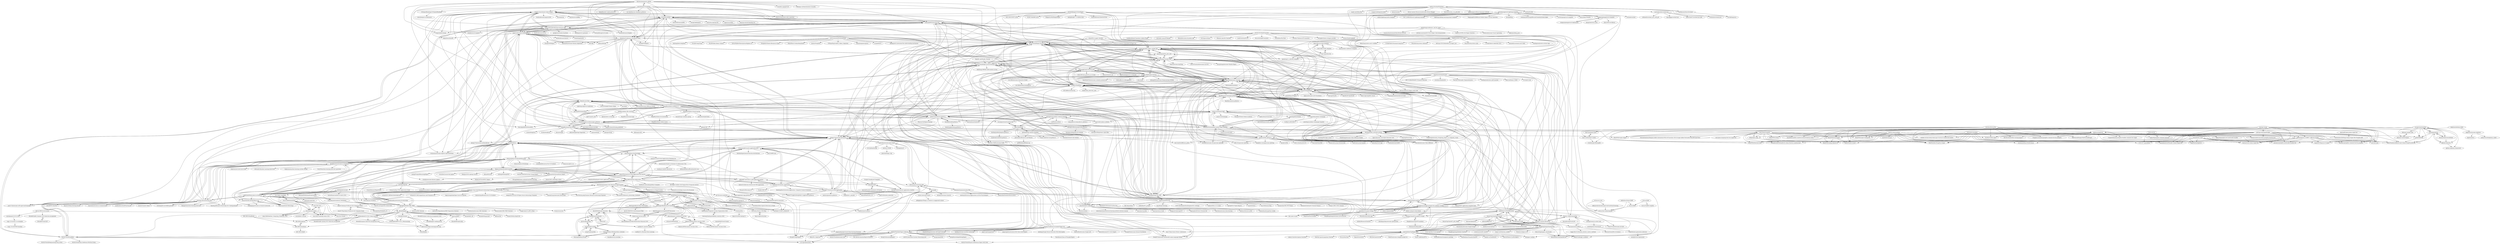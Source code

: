 digraph G {
"google-research/arxiv-latex-cleaner" -> "yuchenlin/rebiber"
"google-research/arxiv-latex-cleaner" -> "arogozhnikov/einops" ["e"=1]
"google-research/arxiv-latex-cleaner" -> "jbhuang0604/awesome-tips"
"google-research/arxiv-latex-cleaner" -> "paperswithcode/ai-deadlines"
"google-research/arxiv-latex-cleaner" -> "lixin4ever/Conference-Acceptance-Rate"
"google-research/arxiv-latex-cleaner" -> "paperswithcode/releasing-research-code"
"google-research/arxiv-latex-cleaner" -> "rtqichen/torchdiffeq" ["e"=1]
"google-research/arxiv-latex-cleaner" -> "garrettj403/SciencePlots" ["e"=1]
"google-research/arxiv-latex-cleaner" -> "facebookresearch/pytorch3d" ["e"=1]
"google-research/arxiv-latex-cleaner" -> "alshedivat/al-folio"
"google-research/arxiv-latex-cleaner" -> "synercys/annotated_latex_equations" ["e"=1]
"google-research/arxiv-latex-cleaner" -> "HarisIqbal88/PlotNeuralNet" ["e"=1]
"google-research/arxiv-latex-cleaner" -> "vsitzmann/awesome-implicit-representations" ["e"=1]
"google-research/arxiv-latex-cleaner" -> "lanpa/tensorboardX" ["e"=1]
"google-research/arxiv-latex-cleaner" -> "kornia/kornia" ["e"=1]
"HugoBlox/theme-academic-cv" -> "HugoBlox/hugo-blox-builder"
"HugoBlox/theme-academic-cv" -> "academicpages/academicpages.github.io"
"HugoBlox/theme-academic-cv" -> "alshedivat/al-folio"
"HugoBlox/theme-academic-cv" -> "jonbarron/jonbarron.github.io"
"HugoBlox/theme-academic-cv" -> "RayeRen/acad-homepage.github.io"
"HugoBlox/theme-academic-cv" -> "GetRD/academic-file-converter"
"HugoBlox/theme-academic-cv" -> "HugoBlox/theme-research-group"
"HugoBlox/theme-academic-cv" -> "eliahuhorwitz/Academic-project-page-template"
"HugoBlox/theme-academic-cv" -> "google-research/arxiv-latex-cleaner"
"HugoBlox/theme-academic-cv" -> "jbhuang0604/awesome-tips"
"HugoBlox/theme-academic-cv" -> "yaoyao-liu/minimal-light"
"HugoBlox/theme-academic-cv" -> "dillonzq/LoveIt" ["e"=1]
"HugoBlox/theme-academic-cv" -> "paperswithcode/ai-deadlines"
"HugoBlox/theme-academic-cv" -> "guanyingc/latex_paper_writing_tips"
"HugoBlox/theme-academic-cv" -> "garrettj403/SciencePlots" ["e"=1]
"awesome-mlss/awesome-mlss" -> "dangkhoasdc/awesome-ai-residency"
"awesome-mlss/awesome-mlss" -> "hazratali/awesome-ai-summerschool"
"awesome-mlss/awesome-mlss" -> "yandexdataschool/Practical_RL" ["e"=1]
"awesome-mlss/awesome-mlss" -> "himahuja/Research-Internships-for-Undergraduates" ["e"=1]
"awesome-mlss/awesome-mlss" -> "ankitshah009/all-about-ai-residency"
"awesome-mlss/awesome-mlss" -> "dustinvtran/ml-videos" ["e"=1]
"awesome-mlss/awesome-mlss" -> "ritchieng/the-incredible-pytorch" ["e"=1]
"awesome-mlss/awesome-mlss" -> "paperswithcode/releasing-research-code"
"awesome-mlss/awesome-mlss" -> "shaily99/advice"
"awesome-mlss/awesome-mlss" -> "google-research/arxiv-latex-cleaner"
"awesome-mlss/awesome-mlss" -> "Atcold/NYU-DLSP20" ["e"=1]
"awesome-mlss/awesome-mlss" -> "paperswithcode/ai-deadlines"
"awesome-mlss/awesome-mlss" -> "khangich/machine-learning-interview" ["e"=1]
"awesome-mlss/awesome-mlss" -> "kmario23/deep-learning-drizzle" ["e"=1]
"awesome-mlss/awesome-mlss" -> "jason718/awesome-self-supervised-learning" ["e"=1]
"tdurieux/anonymous_github" -> "google-research/arxiv-latex-cleaner"
"tdurieux/anonymous_github" -> "paperswithcode/releasing-research-code"
"tdurieux/anonymous_github" -> "yuchenlin/rebiber"
"tdurieux/anonymous_github" -> "paperswithcode/ai-deadlines"
"tdurieux/anonymous_github" -> "MLNLP-World/Paper-Writing-Tips"
"tdurieux/anonymous_github" -> "ccfddl/ccf-deadlines"
"tdurieux/anonymous_github" -> "emeryberger/CSrankings"
"tdurieux/anonymous_github" -> "cornellius-gp/gpytorch" ["e"=1]
"tdurieux/anonymous_github" -> "synercys/annotated_latex_equations" ["e"=1]
"tdurieux/anonymous_github" -> "lixin4ever/Conference-Acceptance-Rate"
"tdurieux/anonymous_github" -> "yfzhang114/Generalization-Causality" ["e"=1]
"tdurieux/anonymous_github" -> "google/neural-tangents" ["e"=1]
"tdurieux/anonymous_github" -> "facebookresearch/higher" ["e"=1]
"tdurieux/anonymous_github" -> "jbhuang0604/awesome-tips"
"tdurieux/anonymous_github" -> "arogozhnikov/einops" ["e"=1]
"dangkhoasdc/awesome-ai-residency" -> "awesome-mlss/awesome-mlss"
"dangkhoasdc/awesome-ai-residency" -> "ankitshah009/all-about-ai-residency"
"dangkhoasdc/awesome-ai-residency" -> "shaily99/advice"
"dangkhoasdc/awesome-ai-residency" -> "khangich/machine-learning-interview" ["e"=1]
"dangkhoasdc/awesome-ai-residency" -> "chiphuyen/ml-interviews-book" ["e"=1]
"dangkhoasdc/awesome-ai-residency" -> "jbhuang0604/awesome-tips"
"dangkhoasdc/awesome-ai-residency" -> "alirezadir/Machine-Learning-Interviews" ["e"=1]
"dangkhoasdc/awesome-ai-residency" -> "paperswithcode/releasing-research-code"
"dangkhoasdc/awesome-ai-residency" -> "himahuja/Research-Internships-for-Undergraduates" ["e"=1]
"dangkhoasdc/awesome-ai-residency" -> "SouravDutta91/AI-Residency-List"
"dangkhoasdc/awesome-ai-residency" -> "chiphuyen/machine-learning-systems-design" ["e"=1]
"dangkhoasdc/awesome-ai-residency" -> "ritchieng/the-incredible-pytorch" ["e"=1]
"dangkhoasdc/awesome-ai-residency" -> "zhijing-jin/nlp-phd-global-equality"
"dangkhoasdc/awesome-ai-residency" -> "paperswithcode/ai-deadlines"
"dangkhoasdc/awesome-ai-residency" -> "Sroy20/machine-learning-interview-questions" ["e"=1]
"lixin4ever/Conference-Acceptance-Rate" -> "paperswithcode/ai-deadlines"
"lixin4ever/Conference-Acceptance-Rate" -> "google-research/arxiv-latex-cleaner"
"lixin4ever/Conference-Acceptance-Rate" -> "yuchenlin/rebiber"
"lixin4ever/Conference-Acceptance-Rate" -> "naganandy/graph-based-deep-learning-literature" ["e"=1]
"lixin4ever/Conference-Acceptance-Rate" -> "thunlp/GNNPapers" ["e"=1]
"lixin4ever/Conference-Acceptance-Rate" -> "MLNLP-World/Paper-Writing-Tips"
"lixin4ever/Conference-Acceptance-Rate" -> "thunlp/PromptPapers" ["e"=1]
"lixin4ever/Conference-Acceptance-Rate" -> "jason718/awesome-self-supervised-learning" ["e"=1]
"lixin4ever/Conference-Acceptance-Rate" -> "pliang279/awesome-multimodal-ml" ["e"=1]
"lixin4ever/Conference-Acceptance-Rate" -> "diff-usion/Awesome-Diffusion-Models" ["e"=1]
"lixin4ever/Conference-Acceptance-Rate" -> "zhaoxin94/awesome-domain-adaptation" ["e"=1]
"lixin4ever/Conference-Acceptance-Rate" -> "dmlc/dgl" ["e"=1]
"lixin4ever/Conference-Acceptance-Rate" -> "ccfddl/ccf-deadlines"
"lixin4ever/Conference-Acceptance-Rate" -> "thunlp/PLMpapers" ["e"=1]
"lixin4ever/Conference-Acceptance-Rate" -> "allenai/allennlp" ["e"=1]
"bighuang624/AI-research-tools" -> "MLNLP-World/Paper-Picture-Writing-Code"
"bighuang624/AI-research-tools" -> "pengsida/learning_research"
"bighuang624/AI-research-tools" -> "MLNLP-World/Paper-Writing-Tips"
"bighuang624/AI-research-tools" -> "shengyp/doing_the_PhD"
"bighuang624/AI-research-tools" -> "guanyingc/latex_paper_writing_tips"
"bighuang624/AI-research-tools" -> "hzwer/WritingAIPaper"
"bighuang624/AI-research-tools" -> "JunweiLiang/awesome_lists"
"bighuang624/AI-research-tools" -> "lyhue1991/eat_pytorch_in_20_days" ["e"=1]
"bighuang624/AI-research-tools" -> "kaixindelele/ChatPaper"
"bighuang624/AI-research-tools" -> "secdr/research-method"
"bighuang624/AI-research-tools" -> "ccfddl/ccf-deadlines"
"bighuang624/AI-research-tools" -> "zibuyu/research_tao" ["e"=1]
"bighuang624/AI-research-tools" -> "IgorSusmelj/pytorch-styleguide" ["e"=1]
"bighuang624/AI-research-tools" -> "dair-ai/ml-visuals" ["e"=1]
"bighuang624/AI-research-tools" -> "yzy1996/English-Writing"
"ocean1/awesome-thesis" -> "macoj/phd"
"ocean1/awesome-thesis" -> "philippbayer/Things-a-scientist-is-suppposed-to-know"
"JackieTseng/conference_call_for_paper" -> "paperswithcode/ai-deadlines"
"JackieTseng/conference_call_for_paper" -> "lixin4ever/Conference-Acceptance-Rate"
"JackieTseng/conference_call_for_paper" -> "vacancy/Synchronized-BatchNorm-PyTorch" ["e"=1]
"JackieTseng/conference_call_for_paper" -> "extreme-assistant/ICCV2023-Paper-Code-Interpretation" ["e"=1]
"JackieTseng/conference_call_for_paper" -> "hoya012/CVPR-2019-Paper-Statistics" ["e"=1]
"JackieTseng/conference_call_for_paper" -> "forence/Awesome-Visual-Captioning" ["e"=1]
"JackieTseng/conference_call_for_paper" -> "lightaime/deep_gcns" ["e"=1]
"HugoBlox/theme-research-group" -> "biaslab/hugo-academic-group"
"HugoBlox/theme-research-group" -> "uwsampa/research-group-web"
"HugoBlox/theme-research-group" -> "HugoBlox/theme-documentation"
"HugoBlox/theme-research-group" -> "sbryngelson/academic-website-template"
"HugoBlox/theme-research-group" -> "peterdesmet/petridish"
"chinasatokolo/csGraduateFellowships" -> "chinasatokolo/csGraduateApps"
"chinasatokolo/csGraduateFellowships" -> "dhanus/graduate-fellowships"
"chinasatokolo/csGraduateFellowships" -> "chinasatokolo/csWorkshops"
"chinasatokolo/csGraduateFellowships" -> "shaily99/advice"
"chinasatokolo/csGraduateFellowships" -> "zhijing-jin/nlp-phd-global-equality"
"chinasatokolo/csGraduateFellowships" -> "ankitshah009/all-about-ai-residency"
"chinasatokolo/csGraduateFellowships" -> "pliang279/awesome-phd-advice"
"chinasatokolo/csGraduateFellowships" -> "dangkhoasdc/awesome-ai-residency"
"chinasatokolo/csGraduateFellowships" -> "SouravDutta91/AI-Residency-List"
"chinasatokolo/csGraduateFellowships" -> "monajalal/Resources-For-CS-Students"
"chinasatokolo/csGraduateFellowships" -> "frankaging/awesome-ai-research-intern-list"
"chinasatokolo/csGraduateFellowships" -> "dynaroars/phd-cs-us"
"chinasatokolo/csGraduateFellowships" -> "harismuneer/Guide-to-Graduate-CS-Admissions-USA"
"chinasatokolo/csGraduateFellowships" -> "zhijing-jin/NLP4SocialGood_Papers"
"chinasatokolo/csGraduateFellowships" -> "KaiserWhoLearns/CS-PhD-Application-fee-waivers"
"photonlines/Research-Lab-Website" -> "griffithlab/griffithlab.org"
"GetRD/academic-file-converter" -> "HugoBlox/awesome-hugo"
"GetRD/academic-file-converter" -> "HugoBlox/theme-documentation"
"GetRD/academic-file-converter" -> "apetros/parse_bib"
"GetRD/academic-file-converter" -> "kjhealy/latex-custom-kjh" ["e"=1]
"ankitshah009/all-about-ai-residency" -> "dangkhoasdc/awesome-ai-residency"
"ankitshah009/all-about-ai-residency" -> "shaily99/advice"
"ankitshah009/all-about-ai-residency" -> "SouravDutta91/AI-Residency-List"
"ankitshah009/all-about-ai-residency" -> "acecreamu/ai-residency"
"ankitshah009/all-about-ai-residency" -> "pratikratadiya/awesome-ml-internships"
"ankitshah009/all-about-ai-residency" -> "chinasatokolo/csGraduateFellowships"
"ankitshah009/all-about-ai-residency" -> "siddu1998/Graduate-Admissions"
"ankitshah009/all-about-ai-residency" -> "awesome-mlss/awesome-mlss"
"ankitshah009/all-about-ai-residency" -> "dhanus/graduate-fellowships"
"ankitshah009/all-about-ai-residency" -> "deutranium/Summer-2022-Research-Opportunities"
"ankitshah009/all-about-ai-residency" -> "vvignesh17/List-of-all-Research-Internship-Program-for-IIT-and-NITs"
"ankitshah009/all-about-ai-residency" -> "SforAiDl/genrl"
"ankitshah009/all-about-ai-residency" -> "jayinai/ml-interview" ["e"=1]
"SouravDutta91/AI-Residency-List" -> "dhanus/graduate-fellowships"
"SouravDutta91/AI-Residency-List" -> "frankaging/awesome-ai-research-intern-list"
"shubhMaheshwari/Assignment" -> "VijayrajS/iiitprevpapers"
"shubhMaheshwari/Assignment" -> "Groverkss/IIIT-Courses-Resources"
"shubhMaheshwari/Assignment" -> "dheerajpreddy/Go-React-Boilerplate"
"shubhMaheshwari/Assignment" -> "dheerajpreddy/Research-Starter-Kit"
"shubhMaheshwari/Assignment" -> "bakszero/AutoVPN"
"shubhMaheshwari/Assignment" -> "erilyth/Notes"
"shubhMaheshwari/Assignment" -> "sarthaka1310/IIIT_syllabus20"
"shubhMaheshwari/Assignment" -> "sbhatore95/ISS"
"leonidk/leonidk.github.io" -> "jonbarron/jonbarron.github.io"
"leonidk/leonidk.github.io" -> "keunhong/keunhong.github.io"
"layer-pack/layer-pack" -> "react-voodoo/react-voodoo"
"react-voodoo/react-voodoo" -> "layer-pack/layer-pack"
"react-voodoo/react-voodoo" -> "svenboesiger/tfmongodb"
"moritzgloeckl/overleaf-sync" -> "zzjjzzgggg/overleaf-sync"
"moritzgloeckl/overleaf-sync" -> "JulesColas97/overleaf-sync-plm"
"moritzgloeckl/overleaf-sync" -> "svennniiii/overleaf-sync"
"moritzgloeckl/overleaf-sync" -> "subhamX/overleaf_sync_with_git"
"dheerajpreddy/Research-Starter-Kit" -> "Groverkss/IIIT-Courses-Resources"
"dheerajpreddy/Research-Starter-Kit" -> "VijayrajS/iiitprevpapers"
"dheerajpreddy/Research-Starter-Kit" -> "ProjitB/LearnVimEasily"
"dheerajpreddy/Research-Starter-Kit" -> "deutranium/Summer-2022-Research-Opportunities"
"dheerajpreddy/Research-Starter-Kit" -> "shubhMaheshwari/Assignment"
"dheerajpreddy/Research-Starter-Kit" -> "kryptc/smai-lecture-notes"
"dheerajpreddy/Research-Starter-Kit" -> "kharyal/jupyter-notebook-on-servers"
"dheerajpreddy/Research-Starter-Kit" -> "RoboticsIIITH/summer-sessions-2020"
"dheerajpreddy/Research-Starter-Kit" -> "JyotiSunkara/PUBJ"
"dheerajpreddy/Research-Starter-Kit" -> "mallika2011/Archive-Abode"
"dheerajpreddy/Research-Starter-Kit" -> "aadilmehdis/Computer-System-Organisation-2020"
"dheerajpreddy/Research-Starter-Kit" -> "sarthaka1310/IIIT_syllabus20"
"dheerajpreddy/Research-Starter-Kit" -> "cvitatma/DSA"
"dheerajpreddy/Research-Starter-Kit" -> "digitalimageprocessingiiith/DIP-Resources"
"dheerajpreddy/Research-Starter-Kit" -> "Ahish9009/design-resources"
"simongravelle/simongravelle.github.io" -> "simongravelle/python-for-lammps"
"simongravelle/simongravelle.github.io" -> "simongravelle/gromacs-input-files"
"AravindVasudev/Statement-of-Purpose" -> "ljfranklin/SOP"
"RoboticsIIITH/summer-sessions-2019" -> "RoboticsIIITH/summer-sessions-2020"
"RoboticsIIITH/summer-sessions-2019" -> "kharyal/jupyter-notebook-on-servers"
"dheerajpreddy/Go-React-Boilerplate" -> "Anchit1999/POIS-Questionnaire-Filler"
"dheerajpreddy/Go-React-Boilerplate" -> "AnirudhaRamesh/SMAI-Homeworks-Monsoon-2019"
"GaurangTandon/CPtools" -> "yoogottamk/visudoku"
"GaurangTandon/CPtools" -> "AnimeshSinha1309/algorithms-notebook"
"GaurangTandon/CPtools" -> "ProjitB/LearnVimEasily"
"yoogottamk/visudoku" -> "AnimeshSinha1309/algorithms-notebook"
"yoogottamk/visudoku" -> "yoogottamk/spotifyc"
"yoogottamk/visudoku" -> "Ahish9009/design-resources"
"yoogottamk/visudoku" -> "GaurangTandon/CPtools"
"yoogottamk/visudoku" -> "JyotiSunkara/PUBJ"
"yoogottamk/spotifyc" -> "yoogottamk/visudoku"
"yaoyao-liu/minimal-light" -> "yaoyao-liu/homepage"
"yaoyao-liu/minimal-light" -> "RayeRen/acad-homepage.github.io"
"yaoyao-liu/minimal-light" -> "sbryngelson/academic-website-template"
"yaoyao-liu/minimal-light" -> "luost26/academic-homepage"
"yaoyao-liu/minimal-light" -> "eliahuhorwitz/Academic-project-page-template"
"yaoyao-liu/minimal-light" -> "mavroudisv/plain-academic"
"yaoyao-liu/minimal-light" -> "jonbarron/jonbarron.github.io"
"yaoyao-liu/minimal-light" -> "leonidk/leonidk.github.io"
"yaoyao-liu/minimal-light" -> "alshedivat/al-folio"
"yaoyao-liu/minimal-light" -> "PhosphorW/hexo-theme-academia" ["e"=1]
"yaoyao-liu/minimal-light" -> "JunweiLiang/awesome_lists"
"yaoyao-liu/minimal-light" -> "nerfies/nerfies.github.io"
"yaoyao-liu/minimal-light" -> "jiahaoli57/Call-for-Reviewers"
"yaoyao-liu/minimal-light" -> "ankitsultana/researcher" ["e"=1]
"yaoyao-liu/minimal-light" -> "timothygebhard/barks"
"jmix-framework/jmix" -> "KleinF00l/hummingbot"
"jmix-framework/jmix" -> "KleinF00l/ethereum-node"
"jmix-framework/jmix" -> "KleinF00l/eth-wizard"
"jmix-framework/jmix" -> "KleinF00l/crypto-trading-bot"
"jmix-framework/jmix" -> "KleinF00l/Crypto-Signal"
"jmix-framework/jmix" -> "KleinF00l/staking-deposit-cli"
"jmix-framework/jmix" -> "Sick-Automation/Telegram-Adder-Automation-With-40-Functions-2024-Scraper-Adder-Forwarder-MassDM-And-More"
"jmix-framework/jmix" -> "ddd/google_maps"
"jmix-framework/jmix" -> "KleinF00l/cointop"
"jmix-framework/jmix" -> "jhnabhfbn/sandfun-sandwich-attack-frontrun-solana"
"jmix-framework/jmix" -> "solsandwicher/Solsandwich-solana-frontrun-sandwich-bot"
"jmix-framework/jmix" -> "solscriptss/sunpump-dex-tron-sniper-bot"
"jmix-framework/jmix" -> "solanarushdotcom/solana-pumpfun-frontrun-bot"
"jmix-framework/jmix" -> "Stoobly/stoobly-agent"
"jmix-framework/jmix" -> "codeder13/Call-of-duty-black-ops-6-Cod-bo-6-undetected-aimbot"
"alephium/desktop-wallet" -> "alephium/awesome-alephium"
"alephium/desktop-wallet" -> "alephium/alephium"
"gwisk/gradguide" -> "siddu1998/Graduate-Admissions"
"gwisk/gradguide" -> "womanreading7/PhD-Application-Guide"
"gwisk/gradguide" -> "chinasatokolo/csGraduateApps"
"gwisk/gradguide" -> "shaily99/advice"
"gwisk/gradguide" -> "jeanqasaur/academic-application-materials"
"gwisk/gradguide" -> "acecreamu/ai-residency"
"gwisk/gradguide" -> "krittikaiitb/tutorials"
"gwisk/gradguide" -> "KaiserWhoLearns/CS-PhD-Application-fee-waivers"
"gwisk/gradguide" -> "IvLabs/ResearchPaperNotes" ["e"=1]
"AmoghDabholkar/GRE_PREP" -> "Aishwarya-Rajasekaran/GRE-Preparation-Material" ["e"=1]
"AmoghDabholkar/GRE_PREP" -> "rishiloyola/Awesome-GRE-Materials" ["e"=1]
"AmoghDabholkar/GRE_PREP" -> "ikumaraniket/GRE-PREP-Material" ["e"=1]
"AmoghDabholkar/GRE_PREP" -> "shaily99/advice"
"AmoghDabholkar/GRE_PREP" -> "siddu1998/Graduate-Admissions"
"AmoghDabholkar/GRE_PREP" -> "tirtharajdash/CS-F425_Deep-Learning"
"AmoghDabholkar/GRE_PREP" -> "smilli/research-advice"
"AmoghDabholkar/GRE_PREP" -> "SinghCoder/CS_BITS_Pilani" ["e"=1]
"AmoghDabholkar/GRE_PREP" -> "ERC-BPGC/gennav"
"AmoghDabholkar/GRE_PREP" -> "IvLabs/resources" ["e"=1]
"AmoghDabholkar/GRE_PREP" -> "KaiserWhoLearns/CS-PhD-Application-fee-waivers"
"AmoghDabholkar/GRE_PREP" -> "SforAiDl/genrl"
"AmoghDabholkar/GRE_PREP" -> "vvignesh17/List-of-all-Research-Internship-Program-for-IIT-and-NITs"
"AmoghDabholkar/GRE_PREP" -> "msinusa/GRE-Material" ["e"=1]
"AmoghDabholkar/GRE_PREP" -> "vsitzmann/phd-master-application-docs"
"bugaosuni59/TH-CPL" -> "shengyp/doing_the_PhD"
"bugaosuni59/TH-CPL" -> "tuna/thuthesis" ["e"=1]
"bugaosuni59/TH-CPL" -> "hcy226/baoyan-blog" ["e"=1]
"bugaosuni59/TH-CPL" -> "atomiechen/THU-PPT-Theme" ["e"=1]
"bugaosuni59/TH-CPL" -> "ccfddl/ccf-deadlines"
"bugaosuni59/TH-CPL" -> "YatSenOS/YatSenOS-Tutorial-Volume-1" ["e"=1]
"bugaosuni59/TH-CPL" -> "Wsky51/THU-CS912-kaoyan" ["e"=1]
"bugaosuni59/TH-CPL" -> "THU-feiyue/docs" ["e"=1]
"bugaosuni59/TH-CPL" -> "stellarkey/912_project" ["e"=1]
"bugaosuni59/TH-CPL" -> "nsg-ethz/p4-learning" ["e"=1]
"bugaosuni59/TH-CPL" -> "USTC-Hackergame/hackergame2021-writeups" ["e"=1]
"bugaosuni59/TH-CPL" -> "bighuang624/AI-research-tools"
"bugaosuni59/TH-CPL" -> "Salensoft/thu-cst-cracker" ["e"=1]
"bugaosuni59/TH-CPL" -> "plctlab/PLCT-Open-Reports" ["e"=1]
"bugaosuni59/TH-CPL" -> "foxsen/archbase" ["e"=1]
"overleaf/toolkit" -> "overleaf/overleaf" ["e"=1]
"overleaf/toolkit" -> "iamhyc/Overleaf-Workshop"
"alephium/alephium" -> "jhnabhfbn/sandfun-sandwich-attack-frontrun-solana"
"alephium/alephium" -> "solsandwicher/Solsandwich-solana-frontrun-sandwich-bot"
"alephium/alephium" -> "ddd/google_maps"
"alephium/alephium" -> "Blowfisshh/blowfish-warning-bypass"
"alephium/alephium" -> "Pumpfuncomments/pumpfun-comment-bot-for-pumpfun"
"alephium/alephium" -> "cluet/astrosol-solana-sniper-bot"
"alephium/alephium" -> "Zphyr00/pumpfun-bot-multiwallet-bundler"
"alephium/alephium" -> "TheFirewallDragon/TheFirewallDragon"
"alephium/alephium" -> "artisticdeve/SolPump-Solana-Sniper-Bot-Pumpfun-AIO"
"alephium/alephium" -> "codeder13/Call-of-duty-black-ops-6-Cod-bo-6-undetected-aimbot"
"alephium/alephium" -> "amoanass/pumpfun-multiwallet-bundler-bot"
"alephium/alephium" -> "solanarushdotcom/solana-pumpfun-frontrun-bot"
"alephium/alephium" -> "Stoobly/stoobly-agent"
"alephium/alephium" -> "mayalabeybz/SolThunder-Solana-Sniper-Bot"
"alephium/alephium" -> "Coagule/bitpump-pumpfun-bundler-comment-bot-sniper"
"SforAiDl/genrl" -> "rajaswa/DRIFT"
"SforAiDl/genrl" -> "SforAiDl/KD_Lib" ["e"=1]
"SforAiDl/genrl" -> "tirtharajdash/BITS-G513_MetaLearning"
"SforAiDl/genrl" -> "ERC-BPGC/gennav"
"SforAiDl/genrl" -> "Adversarial-Deep-Learning/code-soup"
"SforAiDl/genrl" -> "SforAiDl/vformer"
"SforAiDl/genrl" -> "SforAiDl/Playground"
"SforAiDl/genrl" -> "ERC-BPGC/omnibase"
"SforAiDl/genrl" -> "SforAiDl/Summer-Induction-Assignment-2021"
"SforAiDl/genrl" -> "tirtharajdash/CS-F425_Deep-Learning"
"SforAiDl/genrl" -> "iffiX/machin" ["e"=1]
"SforAiDl/genrl" -> "SforAiDl/paper-reading-group"
"SforAiDl/genrl" -> "Puneet2000/In-Depth-ML"
"vvignesh17/List-of-all-Research-Internship-Program-for-IIT-and-NITs" -> "himahuja/Research-Internships-for-Undergraduates" ["e"=1]
"vvignesh17/List-of-all-Research-Internship-Program-for-IIT-and-NITs" -> "karanwxliaa/Research-for-UG-Students" ["e"=1]
"vvignesh17/List-of-all-Research-Internship-Program-for-IIT-and-NITs" -> "AnuvabSen1/Research_Internships_Database"
"vvignesh17/List-of-all-Research-Internship-Program-for-IIT-and-NITs" -> "deepanshu1422/List-Of-Open-Source-Internships-Programs" ["e"=1]
"vvignesh17/List-of-all-Research-Internship-Program-for-IIT-and-NITs" -> "deutranium/Summer-2022-Research-Opportunities"
"vvignesh17/List-of-all-Research-Internship-Program-for-IIT-and-NITs" -> "pratikratadiya/awesome-ml-internships"
"vvignesh17/List-of-all-Research-Internship-Program-for-IIT-and-NITs" -> "shaily99/advice"
"vvignesh17/List-of-all-Research-Internship-Program-for-IIT-and-NITs" -> "avinash201199/Paid-Internship-List" ["e"=1]
"vvignesh17/List-of-all-Research-Internship-Program-for-IIT-and-NITs" -> "ummadiviany/Awesome-Internships"
"vvignesh17/List-of-all-Research-Internship-Program-for-IIT-and-NITs" -> "siddu1998/Graduate-Admissions"
"vvignesh17/List-of-all-Research-Internship-Program-for-IIT-and-NITs" -> "The-Shivam-garg/Summer-Research-Internship-Programs"
"vvignesh17/List-of-all-Research-Internship-Program-for-IIT-and-NITs" -> "avinash201199/Competitions-and-Programs-List" ["e"=1]
"vvignesh17/List-of-all-Research-Internship-Program-for-IIT-and-NITs" -> "ankitshah009/all-about-ai-residency"
"vvignesh17/List-of-all-Research-Internship-Program-for-IIT-and-NITs" -> "tapaswenipathak/Open-Source-Programs" ["e"=1]
"vvignesh17/List-of-all-Research-Internship-Program-for-IIT-and-NITs" -> "AmoghDabholkar/GRE_PREP"
"shengyp/doing_the_PhD" -> "secdr/research-method"
"shengyp/doing_the_PhD" -> "JunweiLiang/awesome_lists"
"shengyp/doing_the_PhD" -> "MLNLP-World/Paper-Writing-Tips"
"shengyp/doing_the_PhD" -> "pliang279/awesome-phd-advice"
"shengyp/doing_the_PhD" -> "bighuang624/AI-research-tools"
"shengyp/doing_the_PhD" -> "pengsida/learning_research"
"shengyp/doing_the_PhD" -> "MLNLP-World/Paper-Picture-Writing-Code"
"shengyp/doing_the_PhD" -> "hzwer/WritingAIPaper"
"shengyp/doing_the_PhD" -> "guanyingc/latex_paper_writing_tips"
"shengyp/doing_the_PhD" -> "ccfddl/ccf-deadlines"
"shengyp/doing_the_PhD" -> "zhanglj37/Tutorial-on-PhD-Application"
"shengyp/doing_the_PhD" -> "jbhuang0604/awesome-tips"
"shengyp/doing_the_PhD" -> "bugaosuni59/TH-CPL"
"shengyp/doing_the_PhD" -> "zhoubolei/bolei_awesome_posters"
"shengyp/doing_the_PhD" -> "yzy1996/English-Writing"
"paperswithcode/releasing-research-code" -> "google-research/arxiv-latex-cleaner"
"paperswithcode/releasing-research-code" -> "paperswithcode/ai-deadlines"
"paperswithcode/releasing-research-code" -> "jbhuang0604/awesome-tips"
"paperswithcode/releasing-research-code" -> "jason718/awesome-self-supervised-learning" ["e"=1]
"paperswithcode/releasing-research-code" -> "yuchenlin/rebiber"
"paperswithcode/releasing-research-code" -> "jettify/pytorch-optimizer" ["e"=1]
"paperswithcode/releasing-research-code" -> "pliang279/awesome-phd-advice"
"paperswithcode/releasing-research-code" -> "arogozhnikov/einops" ["e"=1]
"paperswithcode/releasing-research-code" -> "facebookresearch/higher" ["e"=1]
"paperswithcode/releasing-research-code" -> "tristandeleu/pytorch-meta" ["e"=1]
"paperswithcode/releasing-research-code" -> "facebookresearch/vissl" ["e"=1]
"paperswithcode/releasing-research-code" -> "google/uncertainty-baselines" ["e"=1]
"paperswithcode/releasing-research-code" -> "vsitzmann/awesome-implicit-representations" ["e"=1]
"paperswithcode/releasing-research-code" -> "dangkhoasdc/awesome-ai-residency"
"paperswithcode/releasing-research-code" -> "google/neural-tangents" ["e"=1]
"sbhatore95/ISS" -> "aadilmehdis/Computer-System-Organisation-2020"
"Lionelsy/Conference-Accepted-Paper-List" -> "MLNLP-World/Paper-Writing-Tips"
"Lionelsy/Conference-Accepted-Paper-List" -> "ChandlerBang/awesome-self-supervised-gnn" ["e"=1]
"Lionelsy/Conference-Accepted-Paper-List" -> "lixin4ever/Conference-Acceptance-Rate"
"Lionelsy/Conference-Accepted-Paper-List" -> "qingsongedu/awesome-AI-for-time-series-papers" ["e"=1]
"Lionelsy/Conference-Accepted-Paper-List" -> "naganandy/graph-based-deep-learning-literature" ["e"=1]
"Lionelsy/Conference-Accepted-Paper-List" -> "lixus7/Time-Series-Works-Conferences" ["e"=1]
"Lionelsy/Conference-Accepted-Paper-List" -> "alexfanjn/Graph-Neural-Networks-With-Heterophily" ["e"=1]
"Lionelsy/Conference-Accepted-Paper-List" -> "XiaoxinHe/Awesome-Graph-LLM" ["e"=1]
"Lionelsy/Conference-Accepted-Paper-List" -> "DmitryRyumin/ICCV-2023-Papers" ["e"=1]
"Lionelsy/Conference-Accepted-Paper-List" -> "Guang000/Awesome-Dataset-Distillation" ["e"=1]
"Lionelsy/Conference-Accepted-Paper-List" -> "MLNLP-World/Paper-Picture-Writing-Code"
"Lionelsy/Conference-Accepted-Paper-List" -> "MLNLP-World/AI-Paper-Collector"
"Lionelsy/Conference-Accepted-Paper-List" -> "tamlhp/awesome-machine-unlearning" ["e"=1]
"Lionelsy/Conference-Accepted-Paper-List" -> "papercopilot/paperlists"
"Lionelsy/Conference-Accepted-Paper-List" -> "zhoubolei/bolei_awesome_posters"
"ERC-BPGC/omnibase" -> "ERC-BPGC/gennav"
"ERC-BPGC/omnibase" -> "ERC-BPGC/RAIN"
"ludwigschubert/master-application-stanford" -> "vsitzmann/phd-master-application-docs"
"ludwigschubert/master-application-stanford" -> "ljfranklin/SOP"
"wncc/algos-simplified" -> "wncc/CodeInQuarantine"
"wncc/algos-simplified" -> "wncc/learners-space"
"greenelab/lab-website-template" -> "mpa139/allanlab"
"greenelab/lab-website-template" -> "photonlines/Research-Lab-Website"
"greenelab/lab-website-template" -> "ericdaat/research-lab-website"
"greenelab/lab-website-template" -> "fraser-lab/fraser-lab.github.io"
"greenelab/lab-website-template" -> "sbryngelson/academic-website-template"
"Wuziyi616/Graduate_Application" -> "vsitzmann/phd-master-application-docs"
"Wuziyi616/Graduate_Application" -> "zhanglj37/Tutorial-on-PhD-Application"
"Wuziyi616/Graduate_Application" -> "Wuziyi616/Personal_CV"
"Wuziyi616/Graduate_Application" -> "Trinkle23897/CV"
"Wuziyi616/Graduate_Application" -> "ZhenbangYou/University-Application--Computer-Science-Graduates-" ["e"=1]
"Wuziyi616/Graduate_Application" -> "jedyang97/awesome-cs-phd-application-advice"
"Wuziyi616/Graduate_Application" -> "KaiserWhoLearns/CS-PhD-Application-fee-waivers"
"Wuziyi616/Graduate_Application" -> "pliang279/awesome-phd-advice"
"RoboticsIIITH/summer-sessions-2020" -> "RoboticsIIITH/summer-sessions-2019"
"RoboticsIIITH/summer-sessions-2020" -> "RoboticsIIITH/summer-sessions-2021"
"RoboticsIIITH/summer-sessions-2020" -> "kharyal/jupyter-notebook-on-servers"
"RoboticsIIITH/summer-sessions-2020" -> "mallika2011/Archive-Abode"
"HugoBlox/theme-documentation" -> "HugoBlox/theme-online-course"
"SilenceEagle/paper_downloader" -> "kaixindelele/ChatOpenReview"
"uwsampa/research-group-web" -> "mpa139/allanlab"
"ERC-BPGC/gennav" -> "ERC-BPGC/omnibase"
"ERC-BPGC/handbook" -> "ERC-BPGC/omnibase"
"ERC-BPGC/handbook" -> "ERC-BPGC/gennav"
"VijayrajS/iiitprevpapers" -> "Groverkss/IIIT-Courses-Resources"
"VijayrajS/iiitprevpapers" -> "dheerajpreddy/Research-Starter-Kit"
"VijayrajS/iiitprevpapers" -> "shubhMaheshwari/Assignment"
"VijayrajS/iiitprevpapers" -> "zyx7k/course-material"
"VijayrajS/iiitprevpapers" -> "cvitatma/DSA"
"VijayrajS/iiitprevpapers" -> "ProjitB/LearnVimEasily"
"VijayrajS/iiitprevpapers" -> "sarthaka1310/IIIT_syllabus20"
"VijayrajS/iiitprevpapers" -> "kryptc/smai-lecture-notes"
"VijayrajS/iiitprevpapers" -> "AnirudhaRamesh/SMAI-Homeworks-Monsoon-2019"
"VijayrajS/iiitprevpapers" -> "Ahish9009/design-resources"
"MCG-NKU/CVPR_Template" -> "apoorvkh/cvpr-latex-template"
"MCG-NKU/CVPR_Template" -> "cvpr-org/author-kit"
"krittikaiitb/tutorials" -> "HorizonIITM/PythonForAstronomy"
"krittikaiitb/tutorials" -> "howardisaacson/Intro-to-Astro-2021" ["e"=1]
"krittikaiitb/tutorials" -> "wncc/algos-simplified"
"krittikaiitb/tutorials" -> "rmquimby/Astronomical_Techniques"
"krittikaiitb/tutorials" -> "mnp-club/Quantum_Computing_Workshop_2020"
"wncc/CodeInQuarantine" -> "wncc/algos-simplified"
"wncc/CodeInQuarantine" -> "wncc/learners-space"
"wncc/CodeInQuarantine" -> "wncc/SoC-Winter"
"wncc/CodeInQuarantine" -> "wncc/DSA-Learning-Series-2021"
"wncc/CodeInQuarantine" -> "mnp-club/Quantum_Computing_Workshop_2020"
"wncc/CodeInQuarantine" -> "wncc/TSS-2021"
"kryptc/smai-lecture-notes" -> "AnirudhaRamesh/SMAI-Homeworks-Monsoon-2019"
"kryptc/smai-lecture-notes" -> "digitalimageprocessingiiith/DIP-Resources"
"ProjitB/LearnVimEasily" -> "bollu/ward"
"ProjitB/LearnVimEasily" -> "mallika2011/Archive-Abode"
"ProjitB/LearnVimEasily" -> "GaurangTandon/CPtools"
"ProjitB/LearnVimEasily" -> "JyotiSunkara/PUBJ"
"ProjitB/LearnVimEasily" -> "Ahish9009/design-resources"
"kharyal/jupyter-notebook-on-servers" -> "Avinash2468/RackLay"
"kharyal/jupyter-notebook-on-servers" -> "RoboticsIIITH/summer-sessions-2020"
"kharyal/jupyter-notebook-on-servers" -> "Ahish9009/design-resources"
"mayank408/Travel-Grants" -> "RoboticsIIITH/summer-sessions-2019"
"wncc/learners-space" -> "wncc/CodeInQuarantine"
"wncc/learners-space" -> "wncc/algos-simplified"
"wncc/learners-space" -> "wncc/DSA-Learning-Series-2021"
"wncc/learners-space" -> "wncc/SoC-Winter"
"wncc/learners-space" -> "wncc/TSS-2021"
"wncc/learners-space" -> "mnp-club/Quantum_Computing_Workshop_2020"
"wncc/learners-space" -> "erciitb/ROS-Tutorial"
"HorizonIITM/PythonForAstronomy" -> "rmquimby/Astronomical_Techniques"
"TheShadow29/research-advice-list" -> "val-iisc/class-balancing-gan"
"rmquimby/Astronomical_Techniques" -> "growth-astro/growth-school-2020"
"safreita1/TIGER" -> "poloclub/magic-crop"
"val-iisc/css-ccnn" -> "AbhinavAtrishi/semisupervised-multitask-learning"
"val-iisc/css-ccnn" -> "val-iisc/class-balancing-gan"
"SforAiDl/Summer-Induction-Assignment-2020" -> "SforAiDl/paper-reading-group"
"AnimeshSinha1309/algorithms-notebook" -> "yoogottamk/visudoku"
"AnimeshSinha1309/algorithms-notebook" -> "GaurangTandon/CPtools"
"AnimeshSinha1309/algorithms-notebook" -> "tanujkhattar/cp-teaching"
"aadilmehdis/Computer-System-Organisation-2020" -> "GaurangTandon/probability-statistics-M20"
"aadilmehdis/Computer-System-Organisation-2020" -> "sbhatore95/ISS"
"digitalimageprocessingiiith/DIP-Resources" -> "kryptc/smai-lecture-notes"
"JyotiSunkara/PUBJ" -> "yoogottamk/visudoku"
"AnirudhaRamesh/SMAI-Homeworks-Monsoon-2019" -> "kryptc/smai-lecture-notes"
"GaurangTandon/probability-statistics-M20" -> "aadilmehdis/Computer-System-Organisation-2020"
"Ahish9009/design-resources" -> "yoogottamk/visudoku"
"Ahish9009/design-resources" -> "kharyal/jupyter-notebook-on-servers"
"Ahish9009/design-resources" -> "JyotiSunkara/PUBJ"
"Ahish9009/design-resources" -> "ProjitB/LearnVimEasily"
"jbhuang0604/awesome-tips" -> "pliang279/awesome-phd-advice"
"jbhuang0604/awesome-tips" -> "google-research/arxiv-latex-cleaner"
"jbhuang0604/awesome-tips" -> "vsitzmann/awesome-implicit-representations" ["e"=1]
"jbhuang0604/awesome-tips" -> "shaily99/advice"
"jbhuang0604/awesome-tips" -> "MLNLP-World/Paper-Writing-Tips"
"jbhuang0604/awesome-tips" -> "JunweiLiang/awesome_lists"
"jbhuang0604/awesome-tips" -> "jonbarron/jonbarron.github.io"
"jbhuang0604/awesome-tips" -> "diff-usion/Awesome-Diffusion-Models" ["e"=1]
"jbhuang0604/awesome-tips" -> "guanyingc/latex_paper_writing_tips"
"jbhuang0604/awesome-tips" -> "awesome-NeRF/awesome-NeRF" ["e"=1]
"jbhuang0604/awesome-tips" -> "zhoubolei/bolei_awesome_posters"
"jbhuang0604/awesome-tips" -> "paperswithcode/releasing-research-code"
"jbhuang0604/awesome-tips" -> "pengsida/learning_research"
"jbhuang0604/awesome-tips" -> "MrNeRF/awesome-3D-gaussian-splatting" ["e"=1]
"jbhuang0604/awesome-tips" -> "yuchenlin/rebiber"
"ccfddl/ccf-deadlines" -> "pengsida/learning_research"
"ccfddl/ccf-deadlines" -> "MLNLP-World/Paper-Writing-Tips"
"ccfddl/ccf-deadlines" -> "kaixindelele/ChatPaper"
"ccfddl/ccf-deadlines" -> "paperswithcode/ai-deadlines"
"ccfddl/ccf-deadlines" -> "mli/paper-reading" ["e"=1]
"ccfddl/ccf-deadlines" -> "BradyFU/Awesome-Multimodal-Large-Language-Models" ["e"=1]
"ccfddl/ccf-deadlines" -> "dair-ai/ml-visuals" ["e"=1]
"ccfddl/ccf-deadlines" -> "amusi/CVPR2025-Papers-with-Code" ["e"=1]
"ccfddl/ccf-deadlines" -> "RUCAIBox/LLMSurvey" ["e"=1]
"ccfddl/ccf-deadlines" -> "openai/CLIP" ["e"=1]
"ccfddl/ccf-deadlines" -> "wdndev/llm_interview_note" ["e"=1]
"ccfddl/ccf-deadlines" -> "hzwer/WritingAIPaper"
"ccfddl/ccf-deadlines" -> "yuezih/King-of-Pigeon" ["e"=1]
"ccfddl/ccf-deadlines" -> "guanyingc/latex_paper_writing_tips"
"ccfddl/ccf-deadlines" -> "lixin4ever/Conference-Acceptance-Rate"
"yuchenlin/rebiber" -> "MLNLP-World/SimBiber"
"yuchenlin/rebiber" -> "google-research/arxiv-latex-cleaner"
"yuchenlin/rebiber" -> "MLNLP-World/Paper-Writing-Tips"
"yuchenlin/rebiber" -> "acl-org/aclpubcheck" ["e"=1]
"yuchenlin/rebiber" -> "paperswithcode/ai-deadlines"
"yuchenlin/rebiber" -> "lixin4ever/Conference-Acceptance-Rate"
"yuchenlin/rebiber" -> "thunlp/PromptPapers" ["e"=1]
"yuchenlin/rebiber" -> "thunlp/PLMpapers" ["e"=1]
"yuchenlin/rebiber" -> "facebookresearch/DPR" ["e"=1]
"yuchenlin/rebiber" -> "paperswithcode/releasing-research-code"
"yuchenlin/rebiber" -> "jbhuang0604/awesome-tips"
"yuchenlin/rebiber" -> "thunlp/TAADpapers" ["e"=1]
"yuchenlin/rebiber" -> "princeton-nlp/SimCSE" ["e"=1]
"yuchenlin/rebiber" -> "mjpost/sacrebleu" ["e"=1]
"yuchenlin/rebiber" -> "THUNLP-MT/MT-Reading-List" ["e"=1]
"xinychen/latex-cookbook" -> "guanyingc/latex_paper_writing_tips"
"xinychen/latex-cookbook" -> "Keldos-Li/typora-latex-theme" ["e"=1]
"xinychen/latex-cookbook" -> "xinychen/awesome-latex-drawing" ["e"=1]
"xinychen/latex-cookbook" -> "yzy1996/English-Writing"
"xinychen/latex-cookbook" -> "foxsen/archbase" ["e"=1]
"xinychen/latex-cookbook" -> "secdr/research-method"
"xinychen/latex-cookbook" -> "wklchris/Note-by-LaTeX" ["e"=1]
"xinychen/latex-cookbook" -> "chinesehuazhou/python-weekly" ["e"=1]
"xinychen/latex-cookbook" -> "datawhalechina/statistical-learning-method-solutions-manual" ["e"=1]
"xinychen/latex-cookbook" -> "xinychen/transdim" ["e"=1]
"xinychen/latex-cookbook" -> "xinychen/tensor-book" ["e"=1]
"xinychen/latex-cookbook" -> "BingyanStudio/LapisCV" ["e"=1]
"xinychen/latex-cookbook" -> "MLNLP-World/Paper-Picture-Writing-Code"
"xinychen/latex-cookbook" -> "TingsongYu/PyTorch-Tutorial-2nd" ["e"=1]
"xinychen/latex-cookbook" -> "MLNLP-World/Paper-Writing-Tips"
"secdr/research-method" -> "shengyp/doing_the_PhD"
"secdr/research-method" -> "MLNLP-World/Paper-Writing-Tips"
"secdr/research-method" -> "pengsida/learning_research"
"secdr/research-method" -> "guanyingc/latex_paper_writing_tips"
"secdr/research-method" -> "ahmetbersoz/chatgpt-prompts-for-academic-writing"
"secdr/research-method" -> "bighuang624/AI-research-tools"
"secdr/research-method" -> "JunweiLiang/awesome_lists"
"secdr/research-method" -> "kaixindelele/ChatPaper"
"secdr/research-method" -> "hzwer/WritingAIPaper"
"secdr/research-method" -> "ccfddl/ccf-deadlines"
"secdr/research-method" -> "xinychen/latex-cookbook"
"secdr/research-method" -> "pliang279/awesome-phd-advice"
"secdr/research-method" -> "Ruzim/NSFC-application-template-latex" ["e"=1]
"secdr/research-method" -> "RayeRen/acad-homepage.github.io"
"secdr/research-method" -> "zotero-chinese/styles" ["e"=1]
"nerfies/nerfies.github.io" -> "eliahuhorwitz/Academic-project-page-template"
"nerfies/nerfies.github.io" -> "jonbarron/jonbarron.github.io"
"nerfies/nerfies.github.io" -> "MrNeRF/awesome-3D-gaussian-splatting" ["e"=1]
"nerfies/nerfies.github.io" -> "awesome-NeRF/awesome-NeRF" ["e"=1]
"nerfies/nerfies.github.io" -> "google/nerfies" ["e"=1]
"nerfies/nerfies.github.io" -> "hbb1/2d-gaussian-splatting" ["e"=1]
"nerfies/nerfies.github.io" -> "showlab/Awesome-Video-Diffusion" ["e"=1]
"nerfies/nerfies.github.io" -> "cvlab-columbia/zero123" ["e"=1]
"nerfies/nerfies.github.io" -> "haosulab/ManiSkill" ["e"=1]
"nerfies/nerfies.github.io" -> "facebookresearch/DiT" ["e"=1]
"nerfies/nerfies.github.io" -> "threestudio-project/threestudio" ["e"=1]
"nerfies/nerfies.github.io" -> "graphdeco-inria/gaussian-splatting" ["e"=1]
"nerfies/nerfies.github.io" -> "nerfstudio-project/gsplat" ["e"=1]
"nerfies/nerfies.github.io" -> "real-stanford/diffusion_policy" ["e"=1]
"nerfies/nerfies.github.io" -> "ashawkey/torch-ngp" ["e"=1]
"miracleyoo/pytorch-lightning-template" -> "ashleve/lightning-hydra-template" ["e"=1]
"miracleyoo/pytorch-lightning-template" -> "3017218062/Pytorch-Lightning-Learning"
"miracleyoo/pytorch-lightning-template" -> "Lightning-AI/deep-learning-project-template" ["e"=1]
"miracleyoo/pytorch-lightning-template" -> "songquanpeng/pytorch-template"
"miracleyoo/pytorch-lightning-template" -> "YangLing0818/Diffusion-Models-Papers-Survey-Taxonomy" ["e"=1]
"miracleyoo/pytorch-lightning-template" -> "facebookresearch/DiT" ["e"=1]
"miracleyoo/pytorch-lightning-template" -> "fastnlp/fitlog" ["e"=1]
"miracleyoo/pytorch-lightning-template" -> "MLNLP-World/Paper-Writing-Tips"
"miracleyoo/pytorch-lightning-template" -> "zoubohao/DenoisingDiffusionProbabilityModel-ddpm-" ["e"=1]
"miracleyoo/pytorch-lightning-template" -> "victoresque/pytorch-template" ["e"=1]
"miracleyoo/pytorch-lightning-template" -> "MLNLP-World/AI-Paper-Collector"
"miracleyoo/pytorch-lightning-template" -> "yuchenlin/rebiber"
"miracleyoo/pytorch-lightning-template" -> "hzwer/WritingAIPaper"
"miracleyoo/pytorch-lightning-template" -> "showlab/Awesome-Video-Diffusion" ["e"=1]
"miracleyoo/pytorch-lightning-template" -> "MzeroMiko/VMamba" ["e"=1]
"yzy1996/Awesome-Generative-Model" -> "yzy1996/Artificial-Intelligence"
"zhijing-jin/nlp-phd-global-equality" -> "zhijing-jin/CausalNLP_Papers" ["e"=1]
"zhijing-jin/nlp-phd-global-equality" -> "zhijing-jin/NLP4SocialGood_Papers"
"zhijing-jin/nlp-phd-global-equality" -> "pliang279/awesome-phd-advice"
"zhijing-jin/nlp-phd-global-equality" -> "shaily99/advice"
"zhijing-jin/nlp-phd-global-equality" -> "KaiserWhoLearns/CS-PhD-Application-fee-waivers"
"zhijing-jin/nlp-phd-global-equality" -> "uclanlp/awesome-fairness-papers" ["e"=1]
"zhijing-jin/nlp-phd-global-equality" -> "acl-org/aclpubcheck" ["e"=1]
"zhijing-jin/nlp-phd-global-equality" -> "jedyang97/awesome-cs-phd-application-advice"
"zhijing-jin/nlp-phd-global-equality" -> "danqi/acl2020-openqa-tutorial" ["e"=1]
"zhijing-jin/nlp-phd-global-equality" -> "dqxiu/ICL_PaperList" ["e"=1]
"zhijing-jin/nlp-phd-global-equality" -> "allenai/RL4LMs" ["e"=1]
"zhijing-jin/nlp-phd-global-equality" -> "styfeng/DataAug4NLP" ["e"=1]
"zhijing-jin/nlp-phd-global-equality" -> "SinclairCoder/Instruction-Tuning-Papers" ["e"=1]
"zhijing-jin/nlp-phd-global-equality" -> "zjunlp/Prompt4ReasoningPapers" ["e"=1]
"zhijing-jin/nlp-phd-global-equality" -> "causaltext/causal-text-papers" ["e"=1]
"songquanpeng/pytorch-template" -> "songquanpeng/pytorch-deployment"
"songquanpeng/pytorch-template" -> "ahangchen/torch_base" ["e"=1]
"songquanpeng/pytorch-template" -> "miracleyoo/pytorch-lightning-template"
"songquanpeng/pytorch-template" -> "lyhue1991/torchkeras" ["e"=1]
"sbryngelson/academic-website-template" -> "mpa139/allanlab"
"sbryngelson/academic-website-template" -> "simongravelle/simongravelle.github.io"
"sbryngelson/academic-website-template" -> "LeNPaul/academic" ["e"=1]
"sbryngelson/academic-website-template" -> "yaoyao-liu/minimal-light"
"sbryngelson/academic-website-template" -> "mavroudisv/plain-academic"
"sbryngelson/academic-website-template" -> "comp-physics/comp-physics.github.io"
"sbryngelson/academic-website-template" -> "uwsampa/research-group-web"
"Devsoc-BPGC/curriculums" -> "SforAiDl/SAiDL-Summer-2023-Induction-Assignment"
"Devsoc-BPGC/curriculums" -> "tirtharajdash/CS-F425_Deep-Learning"
"Devsoc-BPGC/curriculums" -> "ayushpaine/CS-F213-OOP"
"tirtharajdash/CS-F425_Deep-Learning" -> "SforAiDl/Summer-Induction-Assignment-2021"
"tirtharajdash/CS-F425_Deep-Learning" -> "Adversarial-Deep-Learning/code-soup"
"tirtharajdash/CS-F425_Deep-Learning" -> "ERC-BPGC/gennav"
"tirtharajdash/CS-F425_Deep-Learning" -> "tirtharajdash/BITS-G513_MetaLearning"
"tirtharajdash/CS-F425_Deep-Learning" -> "SforAiDl/SAiDL-Spring-2022-Induction-Assignment"
"zhijing-jin/NLP4SocialGood_Papers" -> "zhijing-jin/nlp-phd-global-equality"
"zhijing-jin/NLP4SocialGood_Papers" -> "zhijing-jin/CausalNLP_Papers" ["e"=1]
"zhijing-jin/NLP4SocialGood_Papers" -> "uclanlp/awesome-fairness-papers" ["e"=1]
"zhijing-jin/NLP4SocialGood_Papers" -> "shauryr/ACL-anthology-corpus" ["e"=1]
"zhijing-jin/NLP4SocialGood_Papers" -> "ChicagoHAI/human-centered-machine-learning"
"harismuneer/Guide-to-Graduate-CS-Admissions-USA" -> "abhilashkulkarniofficial/masters-usa"
"harismuneer/Guide-to-Graduate-CS-Admissions-USA" -> "maskaravivek/MS-Resources"
"3017218062/Pytorch-Lightning-Learning" -> "miracleyoo/pytorch-lightning-template"
"chinasatokolo/csGraduateApps" -> "chinasatokolo/csGraduateFellowships"
"chinasatokolo/csGraduateApps" -> "KaiserWhoLearns/CS-PhD-Application-fee-waivers"
"chinasatokolo/csGraduateApps" -> "simitii/CS-Grad-School-Applications-Reading-List"
"songquanpeng/pytorch-deployment" -> "songquanpeng/pytorch-template"
"Groverkss/IIIT-Courses-Resources" -> "VijayrajS/iiitprevpapers"
"Groverkss/IIIT-Courses-Resources" -> "dheerajpreddy/Research-Starter-Kit"
"Groverkss/IIIT-Courses-Resources" -> "shubhMaheshwari/Assignment"
"Groverkss/IIIT-Courses-Resources" -> "cvitatma/DSA"
"Groverkss/IIIT-Courses-Resources" -> "Opensource-IIITH/Discord-CAS"
"Groverkss/IIIT-Courses-Resources" -> "deutranium/Summer-2022-Research-Opportunities"
"Groverkss/IIIT-Courses-Resources" -> "sarthaka1310/IIIT_syllabus20"
"Groverkss/IIIT-Courses-Resources" -> "RoboticsIIITH/summer-sessions-2020"
"Groverkss/IIIT-Courses-Resources" -> "victorknox/Hate-Speech-Detection-in-Hindi"
"Groverkss/IIIT-Courses-Resources" -> "aadilmehdis/Computer-System-Organisation-2020"
"Groverkss/IIIT-Courses-Resources" -> "bakszero/AutoVPN"
"cvitatma/DSA" -> "kjain1810/DSA-Spring-22"
"umar07/Top-Indian-Professors-for-Computer-Vision" -> "umar07/German-Professors-for-Computer-Vision"
"wncc/TSS-2021" -> "wncc/DSA-Learning-Series-2021"
"wncc/TSS-2021" -> "wncc/learners-space"
"tanujkhattar/cp-teaching" -> "AnimeshSinha1309/algorithms-notebook"
"deutranium/Summer-2022-Research-Opportunities" -> "dheerajpreddy/Research-Starter-Kit"
"deutranium/Summer-2022-Research-Opportunities" -> "Groverkss/IIIT-Courses-Resources"
"deutranium/Summer-2022-Research-Opportunities" -> "The-Shivam-garg/Summer-Research-Internship-Programs"
"deutranium/Summer-2022-Research-Opportunities" -> "vibalijoshi/List-of-Opportunities" ["e"=1]
"deutranium/Summer-2022-Research-Opportunities" -> "VijayrajS/iiitprevpapers"
"deutranium/Summer-2022-Research-Opportunities" -> "ummadiviany/Awesome-Internships"
"deutranium/Summer-2022-Research-Opportunities" -> "priyanshuvarsh/Open-Source-For-Everyone"
"deutranium/Summer-2022-Research-Opportunities" -> "AnuvabSen1/Research_Internships_Database"
"deutranium/Summer-2022-Research-Opportunities" -> "vvignesh17/List-of-all-Research-Internship-Program-for-IIT-and-NITs"
"Opensource-IIITH/Discord-CAS" -> "Groverkss/Notion-CMS-Blog"
"rajaswa/DRIFT" -> "SforAiDl/decepticonlp"
"rajaswa/DRIFT" -> "Adversarial-Deep-Learning/code-soup"
"rajaswa/DRIFT" -> "SforAiDl/genrl"
"yzy1996/Latex" -> "yzy1996/Artificial-Intelligence"
"mallika2011/Archive-Abode" -> "mallika2011/Machine-Data-Learning"
"mallika2011/Archive-Abode" -> "ProjitB/LearnVimEasily"
"bollu/ward" -> "ProjitB/LearnVimEasily"
"RoboticsIIITH/summer-sessions-2021" -> "RoboticsIIITH/summer-sessions-2020"
"Avinash2468/RackLay" -> "kharyal/jupyter-notebook-on-servers"
"Adversarial-Deep-Learning/code-soup" -> "SforAiDl/jeta"
"Groverkss/Notion-CMS-Blog" -> "banrovegrie/Christine"
"banrovegrie/Christine" -> "Groverkss/Notion-CMS-Blog"
"SforAiDl/Summer-Induction-Assignment-2021" -> "Adversarial-Deep-Learning/code-soup"
"razvanmarinescu/EB1A" -> "ChenLiu-1996/CitationMap"
"razvanmarinescu/EB1A" -> "HorizonGreen/EB1A-Guidance"
"razvanmarinescu/EB1A" -> "happy-fish-01/National_interest_waiver_waittime"
"apoorvkh/cvpr-latex-template" -> "cvpr-org/author-kit"
"apoorvkh/cvpr-latex-template" -> "MCG-NKU/CVPR_Template"
"apoorvkh/cvpr-latex-template" -> "guanyingc/cv_rebuttal_template"
"apoorvkh/cvpr-latex-template" -> "anyirao/latex-conference-template"
"apoorvkh/cvpr-latex-template" -> "guanyingc/latex_paper_writing_tips"
"guanyingc/latex_paper_writing_tips" -> "MLNLP-World/Paper-Writing-Tips"
"guanyingc/latex_paper_writing_tips" -> "guanyingc/python_plot_utils"
"guanyingc/latex_paper_writing_tips" -> "MLNLP-World/Paper-Picture-Writing-Code"
"guanyingc/latex_paper_writing_tips" -> "xinychen/latex-cookbook"
"guanyingc/latex_paper_writing_tips" -> "pengsida/learning_research"
"guanyingc/latex_paper_writing_tips" -> "dair-ai/ml-visuals" ["e"=1]
"guanyingc/latex_paper_writing_tips" -> "JunweiLiang/awesome_lists"
"guanyingc/latex_paper_writing_tips" -> "hzwer/WritingAIPaper"
"guanyingc/latex_paper_writing_tips" -> "zhoubolei/bolei_awesome_posters"
"guanyingc/latex_paper_writing_tips" -> "jbhuang0604/awesome-tips"
"guanyingc/latex_paper_writing_tips" -> "Keldos-Li/typora-latex-theme" ["e"=1]
"guanyingc/latex_paper_writing_tips" -> "ccfddl/ccf-deadlines"
"guanyingc/latex_paper_writing_tips" -> "eliahuhorwitz/Academic-project-page-template"
"guanyingc/latex_paper_writing_tips" -> "shengyp/doing_the_PhD"
"guanyingc/latex_paper_writing_tips" -> "bighuang624/AI-research-tools"
"guanyingc/python_plot_utils" -> "guanyingc/latex_paper_writing_tips"
"guanyingc/python_plot_utils" -> "MLNLP-World/Paper-Picture-Writing-Code"
"guanyingc/python_plot_utils" -> "guanyingc/cv_rebuttal_template"
"guanyingc/python_plot_utils" -> "MLNLP-World/Paper-Writing-Tips"
"guanyingc/python_plot_utils" -> "JunweiLiang/awesome_lists"
"MLNLP-World/Paper-Writing-Tips" -> "MLNLP-World/Paper-Picture-Writing-Code"
"MLNLP-World/Paper-Writing-Tips" -> "guanyingc/latex_paper_writing_tips"
"MLNLP-World/Paper-Writing-Tips" -> "pengsida/learning_research"
"MLNLP-World/Paper-Writing-Tips" -> "JunweiLiang/awesome_lists"
"MLNLP-World/Paper-Writing-Tips" -> "thunlp/PromptPapers" ["e"=1]
"MLNLP-World/Paper-Writing-Tips" -> "MLNLP-World/Top-AI-Conferences-Paper-with-Code" ["e"=1]
"MLNLP-World/Paper-Writing-Tips" -> "yuchenlin/rebiber"
"MLNLP-World/Paper-Writing-Tips" -> "hzwer/WritingAIPaper"
"MLNLP-World/Paper-Writing-Tips" -> "MLNLP-World/AI-Paper-Collector"
"MLNLP-World/Paper-Writing-Tips" -> "ccfddl/ccf-deadlines"
"MLNLP-World/Paper-Writing-Tips" -> "pliang279/awesome-phd-advice"
"MLNLP-World/Paper-Writing-Tips" -> "yzy1996/English-Writing"
"MLNLP-World/Paper-Writing-Tips" -> "MLNLP-World/SimBiber"
"MLNLP-World/Paper-Writing-Tips" -> "shengyp/doing_the_PhD"
"MLNLP-World/Paper-Writing-Tips" -> "BradyFU/Awesome-Multimodal-Large-Language-Models" ["e"=1]
"zhoubolei/bolei_awesome_posters" -> "guanyingc/latex_paper_writing_tips"
"zhoubolei/bolei_awesome_posters" -> "MLNLP-World/Paper-Writing-Tips"
"zhoubolei/bolei_awesome_posters" -> "pengsida/learning_research"
"zhoubolei/bolei_awesome_posters" -> "JunweiLiang/awesome_lists"
"zhoubolei/bolei_awesome_posters" -> "jbhuang0604/awesome-tips"
"zhoubolei/bolei_awesome_posters" -> "eliahuhorwitz/Academic-project-page-template"
"zhoubolei/bolei_awesome_posters" -> "RayeRen/acad-homepage.github.io"
"zhoubolei/bolei_awesome_posters" -> "showlab/Awesome-Video-Diffusion" ["e"=1]
"zhoubolei/bolei_awesome_posters" -> "pliang279/awesome-phd-advice"
"zhoubolei/bolei_awesome_posters" -> "nerfies/nerfies.github.io"
"zhoubolei/bolei_awesome_posters" -> "ttengwang/Awesome_Prompting_Papers_in_Computer_Vision" ["e"=1]
"zhoubolei/bolei_awesome_posters" -> "LuChengTHU/dpm-solver" ["e"=1]
"zhoubolei/bolei_awesome_posters" -> "ChenHsing/Awesome-Video-Diffusion-Models" ["e"=1]
"zhoubolei/bolei_awesome_posters" -> "Open-Reasoner-Zero/Open-Reasoner-Zero" ["e"=1]
"zhoubolei/bolei_awesome_posters" -> "KaiyangZhou/CoOp" ["e"=1]
"RayeRen/acad-homepage.github.io" -> "eliahuhorwitz/Academic-project-page-template"
"RayeRen/acad-homepage.github.io" -> "yaoyao-liu/minimal-light"
"RayeRen/acad-homepage.github.io" -> "pengsida/learning_research"
"RayeRen/acad-homepage.github.io" -> "academicpages/academicpages.github.io"
"RayeRen/acad-homepage.github.io" -> "zhoubolei/bolei_awesome_posters"
"RayeRen/acad-homepage.github.io" -> "MLNLP-World/Paper-Writing-Tips"
"RayeRen/acad-homepage.github.io" -> "hzwer/WritingAIPaper"
"RayeRen/acad-homepage.github.io" -> "ccfddl/ccf-deadlines"
"RayeRen/acad-homepage.github.io" -> "nerfies/nerfies.github.io"
"RayeRen/acad-homepage.github.io" -> "RayeRen/rayeren.github.io"
"RayeRen/acad-homepage.github.io" -> "luost26/academic-homepage"
"RayeRen/acad-homepage.github.io" -> "jonbarron/jonbarron.github.io"
"RayeRen/acad-homepage.github.io" -> "guanyingc/latex_paper_writing_tips"
"RayeRen/acad-homepage.github.io" -> "alshedivat/al-folio"
"RayeRen/acad-homepage.github.io" -> "MLNLP-World/Paper-Picture-Writing-Code"
"pliang279/awesome-phd-advice" -> "jbhuang0604/awesome-tips"
"pliang279/awesome-phd-advice" -> "jedyang97/awesome-cs-phd-application-advice"
"pliang279/awesome-phd-advice" -> "shaily99/advice"
"pliang279/awesome-phd-advice" -> "JunweiLiang/awesome_lists"
"pliang279/awesome-phd-advice" -> "MLNLP-World/Paper-Writing-Tips"
"pliang279/awesome-phd-advice" -> "zhijing-jin/nlp-phd-global-equality"
"pliang279/awesome-phd-advice" -> "zhanglj37/Tutorial-on-PhD-Application"
"pliang279/awesome-phd-advice" -> "shengyp/doing_the_PhD"
"pliang279/awesome-phd-advice" -> "KaiserWhoLearns/CS-PhD-Application-fee-waivers"
"pliang279/awesome-phd-advice" -> "opencsapp/opencsapp.github.io" ["e"=1]
"pliang279/awesome-phd-advice" -> "pliang279/awesome-multimodal-ml" ["e"=1]
"pliang279/awesome-phd-advice" -> "paperswithcode/releasing-research-code"
"pliang279/awesome-phd-advice" -> "zhoubolei/bolei_awesome_posters"
"pliang279/awesome-phd-advice" -> "alirezasamar/awesome-phd"
"pliang279/awesome-phd-advice" -> "poloclub/awesome-grad-school"
"shaily99/advice" -> "siddu1998/Graduate-Admissions"
"shaily99/advice" -> "pliang279/awesome-phd-advice"
"shaily99/advice" -> "KaiserWhoLearns/CS-PhD-Application-fee-waivers"
"shaily99/advice" -> "ankitshah009/all-about-ai-residency"
"shaily99/advice" -> "jbhuang0604/awesome-tips"
"shaily99/advice" -> "zhijing-jin/nlp-phd-global-equality"
"shaily99/advice" -> "himahuja/Research-Internships-for-Undergraduates" ["e"=1]
"shaily99/advice" -> "dangkhoasdc/awesome-ai-residency"
"shaily99/advice" -> "chinasatokolo/csGraduateApps"
"shaily99/advice" -> "vvignesh17/List-of-all-Research-Internship-Program-for-IIT-and-NITs"
"shaily99/advice" -> "vsitzmann/phd-master-application-docs"
"shaily99/advice" -> "AmoghDabholkar/GRE_PREP"
"shaily99/advice" -> "chinasatokolo/csGraduateFellowships"
"shaily99/advice" -> "awesome-mlss/awesome-mlss"
"shaily99/advice" -> "gwisk/gradguide"
"helenahartmann/awesome-PhD" -> "alirezasamar/awesome-phd"
"helenahartmann/awesome-PhD" -> "mattansb/Practical-Applications-in-R-for-Psychologists" ["e"=1]
"helenahartmann/awesome-PhD" -> "ebatty/MathToolsforNeuroscience" ["e"=1]
"OpenRL-Lab/Wandb_Tutorial" -> "MLNLP-World/Paper-Picture-Writing-Code"
"poloclub/awesome-grad-school" -> "alirezasamar/awesome-phd"
"poloclub/awesome-grad-school" -> "pliang279/awesome-phd-advice"
"poloclub/awesome-grad-school" -> "div-lab/dendromap" ["e"=1]
"poloclub/awesome-grad-school" -> "cmudig/draco2" ["e"=1]
"poloclub/awesome-grad-school" -> "safreita1/TIGER"
"MLNLP-World/AI-Paper-Collector" -> "MLNLP-World/Paper-Picture-Writing-Code"
"MLNLP-World/AI-Paper-Collector" -> "MLNLP-World/Paper-Writing-Tips"
"MLNLP-World/AI-Paper-Collector" -> "MLNLP-World/SimBiber"
"MLNLP-World/AI-Paper-Collector" -> "MLNLP-World/Top-AI-Conferences-Paper-with-Code" ["e"=1]
"MLNLP-World/AI-Paper-Collector" -> "MLNLP-World/Awesome-LLM" ["e"=1]
"MLNLP-World/AI-Paper-Collector" -> "yuchenlin/rebiber"
"MLNLP-World/AI-Paper-Collector" -> "thunlp/PromptPapers" ["e"=1]
"MLNLP-World/AI-Paper-Collector" -> "acl-org/aclpubcheck" ["e"=1]
"MLNLP-World/AI-Paper-Collector" -> "THU-KEG/EvaluationPapers4ChatGPT" ["e"=1]
"MLNLP-World/AI-Paper-Collector" -> "thunlp/ToolLearningPapers" ["e"=1]
"MLNLP-World/AI-Paper-Collector" -> "Timothyxxx/Chain-of-ThoughtsPapers" ["e"=1]
"MLNLP-World/AI-Paper-Collector" -> "dqxiu/ICL_PaperList" ["e"=1]
"MLNLP-World/AI-Paper-Collector" -> "zzli2022/Awesome-System2-Reasoning-LLM" ["e"=1]
"MLNLP-World/AI-Paper-Collector" -> "thunlp/OpenDelta" ["e"=1]
"MLNLP-World/AI-Paper-Collector" -> "zjunlp/KnowledgeEditingPapers" ["e"=1]
"jedyang97/awesome-cs-phd-application-advice" -> "pliang279/awesome-phd-advice"
"jedyang97/awesome-cs-phd-application-advice" -> "KaiserWhoLearns/CS-PhD-Application-fee-waivers"
"jedyang97/awesome-cs-phd-application-advice" -> "Wuziyi616/Graduate_Application"
"jedyang97/awesome-cs-phd-application-advice" -> "zhijing-jin/nlp-phd-global-equality"
"jedyang97/awesome-cs-phd-application-advice" -> "binhu02/Collection-of-advice-for-PhD-application" ["e"=1]
"jedyang97/awesome-cs-phd-application-advice" -> "chinasatokolo/csGraduateApps"
"jedyang97/awesome-cs-phd-application-advice" -> "alirezasamar/awesome-phd"
"jedyang97/awesome-cs-phd-application-advice" -> "Global-CS-application/global-cs-application.github.io" ["e"=1]
"KaiserWhoLearns/CS-PhD-Application-fee-waivers" -> "shaily99/advice"
"KaiserWhoLearns/CS-PhD-Application-fee-waivers" -> "jedyang97/awesome-cs-phd-application-advice"
"KaiserWhoLearns/CS-PhD-Application-fee-waivers" -> "chinasatokolo/csGraduateApps"
"KaiserWhoLearns/CS-PhD-Application-fee-waivers" -> "pliang279/awesome-phd-advice"
"KaiserWhoLearns/CS-PhD-Application-fee-waivers" -> "vsitzmann/phd-master-application-docs"
"KaiserWhoLearns/CS-PhD-Application-fee-waivers" -> "zhijing-jin/nlp-phd-global-equality"
"KaiserWhoLearns/CS-PhD-Application-fee-waivers" -> "Wuziyi616/Graduate_Application"
"KaiserWhoLearns/CS-PhD-Application-fee-waivers" -> "siddu1998/Graduate-Admissions"
"KaiserWhoLearns/CS-PhD-Application-fee-waivers" -> "khalidsaifullaah/grad-school_application_materials"
"KaiserWhoLearns/CS-PhD-Application-fee-waivers" -> "tirtharajdash/CS-F425_Deep-Learning"
"zhanglj37/Tutorial-on-PhD-Application" -> "opencsapp/opencsapp.github.io" ["e"=1]
"zhanglj37/Tutorial-on-PhD-Application" -> "pliang279/awesome-phd-advice"
"zhanglj37/Tutorial-on-PhD-Application" -> "Wuziyi616/Graduate_Application"
"zhanglj37/Tutorial-on-PhD-Application" -> "shengyp/doing_the_PhD"
"zhanglj37/Tutorial-on-PhD-Application" -> "vsitzmann/phd-master-application-docs"
"zhanglj37/Tutorial-on-PhD-Application" -> "jedyang97/awesome-cs-phd-application-advice"
"zhanglj37/Tutorial-on-PhD-Application" -> "JunweiLiang/awesome_lists"
"zhanglj37/Tutorial-on-PhD-Application" -> "pb0316/thuhole_memories" ["e"=1]
"zhanglj37/Tutorial-on-PhD-Application" -> "jiahaoli57/Call-for-Reviewers"
"zhanglj37/Tutorial-on-PhD-Application" -> "Jackwire/Jackwire.github.io" ["e"=1]
"zhanglj37/Tutorial-on-PhD-Application" -> "Global-CS-application/global-cs-application.github.io" ["e"=1]
"zhanglj37/Tutorial-on-PhD-Application" -> "hongtaoh/cv_emulate" ["e"=1]
"zhanglj37/Tutorial-on-PhD-Application" -> "zhijing-jin/nlp-phd-global-equality"
"zhanglj37/Tutorial-on-PhD-Application" -> "shaily99/advice"
"zhanglj37/Tutorial-on-PhD-Application" -> "F4bwDP6a6W/FLY_US" ["e"=1]
"nanoapi-io/napi" -> "julioasotodv/ie-c4-466671-diffusion-models"
"nanoapi-io/napi" -> "SefirotTomikoo/InfinityScript-Solana-PumpFun-AIO-Bot"
"nanoapi-io/napi" -> "Web3TechDev/PumpFun-Sniper"
"nanoapi-io/napi" -> "mayalabeybz/SolThunder-Solana-Sniper-Bot"
"nanoapi-io/napi" -> "cluet/astrosol-solana-sniper-bot"
"nanoapi-io/napi" -> "LogixD/OF-Bypasser-Scraper"
"nanoapi-io/napi" -> "Ladder99/DIME"
"nanoapi-io/napi" -> "stasbanned/HairsWithFirebase"
"nanoapi-io/napi" -> "polytope-labs/hyperbridge"
"nanoapi-io/napi" -> "KleinF00l/ethereum-node"
"nanoapi-io/napi" -> "KleinF00l/eth-wizard"
"nanoapi-io/napi" -> "sanriodev/goji"
"nanoapi-io/napi" -> "KleinF00l/hummingbot"
"nanoapi-io/napi" -> "amoanass/pumpfun-comment-bot-for-pumpfun"
"nanoapi-io/napi" -> "KleinF00l/staking-deposit-cli"
"siddu1998/Graduate-Admissions" -> "ljfranklin/SOP"
"siddu1998/Graduate-Admissions" -> "shaily99/advice"
"siddu1998/Graduate-Admissions" -> "shubhank-saxena/djangoReact-template" ["e"=1]
"siddu1998/Graduate-Admissions" -> "vsitzmann/phd-master-application-docs"
"siddu1998/Graduate-Admissions" -> "gwisk/gradguide"
"siddu1998/Graduate-Admissions" -> "chinasatokolo/csGraduateApps"
"siddu1998/Graduate-Admissions" -> "developer-student-club-thapar/GSoC-Proposals-Archive" ["e"=1]
"siddu1998/Graduate-Admissions" -> "IvLabs/resources" ["e"=1]
"siddu1998/Graduate-Admissions" -> "umar07/German-Professors-for-Computer-Vision"
"siddu1998/Graduate-Admissions" -> "AmoghDabholkar/GRE_PREP"
"siddu1998/Graduate-Admissions" -> "KaiserWhoLearns/CS-PhD-Application-fee-waivers"
"siddu1998/Graduate-Admissions" -> "smilli/research-advice"
"siddu1998/Graduate-Admissions" -> "deutranium/Summer-2022-Research-Opportunities"
"wncc/DSA-Learning-Series-2021" -> "wncc/learners-space"
"wncc/DSA-Learning-Series-2021" -> "wncc/TSS-2021"
"guanyingc/cv_rebuttal_template" -> "guanyingc/python_plot_utils"
"hazratali/awesome-ai-summerschool" -> "awesome-mlss/awesome-mlss"
"MLNLP-World/SimBiber" -> "yuchenlin/rebiber"
"MLNLP-World/SimBiber" -> "MLNLP-World/Paper-Picture-Writing-Code"
"MLNLP-World/SimBiber" -> "MLNLP-World/AI-Paper-Collector"
"MLNLP-World/SimBiber" -> "MLNLP-World/Paper-Writing-Tips"
"MLNLP-World/SimBiber" -> "acl-org/aclpubcheck" ["e"=1]
"MLNLP-World/SimBiber" -> "MLNLP-World/DeepLearning-MuLi-Notes" ["e"=1]
"MLNLP-World/SimBiber" -> "MLNLP-World/Top-Conference-WeChat-Group"
"MLNLP-World/SimBiber" -> "MLNLP-World/Top-AI-Conferences-Paper-with-Code" ["e"=1]
"vsitzmann/phd-master-application-docs" -> "ludwigschubert/master-application-stanford"
"vsitzmann/phd-master-application-docs" -> "Wuziyi616/Graduate_Application"
"vsitzmann/phd-master-application-docs" -> "siddu1998/Graduate-Admissions"
"vsitzmann/phd-master-application-docs" -> "KaiserWhoLearns/CS-PhD-Application-fee-waivers"
"vsitzmann/phd-master-application-docs" -> "shaily99/advice"
"vsitzmann/phd-master-application-docs" -> "chinasatokolo/csGraduateApps"
"vsitzmann/phd-master-application-docs" -> "pliang279/awesome-phd-advice"
"vsitzmann/phd-master-application-docs" -> "zhanglj37/Tutorial-on-PhD-Application"
"vsitzmann/phd-master-application-docs" -> "vsitzmann/awesome-implicit-representations" ["e"=1]
"vsitzmann/phd-master-application-docs" -> "ljfranklin/SOP"
"vsitzmann/phd-master-application-docs" -> "EmilienDupont/neural-function-distributions" ["e"=1]
"vsitzmann/phd-master-application-docs" -> "jetd1/NeRFusion" ["e"=1]
"SforAiDl/vformer" -> "Adversarial-Deep-Learning/code-soup"
"SforAiDl/vformer" -> "tirtharajdash/BITS-G513_MetaLearning"
"SforAiDl/vformer" -> "SforAiDl/paper-reading-group"
"SforAiDl/vformer" -> "SforAiDl/jeta"
"greenbellpepper/GreenPepper" -> "Ruzim/NSFC-application-template-latex" ["e"=1]
"greenbellpepper/GreenPepper" -> "JunweiLiang/awesome_lists"
"greenbellpepper/GreenPepper" -> "shengyp/doing_the_PhD"
"greenbellpepper/GreenPepper" -> "MCG-NKU/NSFC-LaTex" ["e"=1]
"greenbellpepper/GreenPepper" -> "yaoyao-liu/minimal-light"
"greenbellpepper/GreenPepper" -> "623637646/996.Leave" ["e"=1]
"greenbellpepper/GreenPepper" -> "ElegantLaTeX/ElegantPaper" ["e"=1]
"greenbellpepper/GreenPepper" -> "ChenLiu-1996/CitationMap"
"greenbellpepper/GreenPepper" -> "zhoubolei/bolei_awesome_posters"
"greenbellpepper/GreenPepper" -> "MLNLP-World/Paper-Writing-Tips"
"greenbellpepper/GreenPepper" -> "zepinglee/gbt7714-bibtex-style" ["e"=1]
"greenbellpepper/GreenPepper" -> "xinychen/latex-cookbook"
"greenbellpepper/GreenPepper" -> "facebookresearch/barlowtwins" ["e"=1]
"greenbellpepper/GreenPepper" -> "yuchenlin/rebiber"
"greenbellpepper/GreenPepper" -> "guanyingc/latex_paper_writing_tips"
"ayushpaine/CS-F213-OOP" -> "wags-1314/csf372-os-examples"
"mawady/RoadToFAANG_CV" -> "umar07/German-Professors-for-Computer-Vision"
"timothygebhard/barks" -> "pmichaillat/pmichaillat.github.io"
"umar07/German-Professors-for-Computer-Vision" -> "umar07/Top-Indian-Professors-for-Computer-Vision"
"umar07/German-Professors-for-Computer-Vision" -> "mawady/RoadToFAANG_CV"
"AbhinavAtrishi/semisupervised-multitask-learning" -> "val-iisc/class-balancing-gan"
"alephium/awesome-alephium" -> "sahharYoucef/alephium_wallet"
"alephium/awesome-alephium" -> "alephium/docs"
"pratikratadiya/awesome-ml-internships" -> "vvignesh17/List-of-all-Research-Internship-Program-for-IIT-and-NITs"
"pratikratadiya/awesome-ml-internships" -> "ankitshah009/all-about-ai-residency"
"pratikratadiya/awesome-ml-internships" -> "siddu1998/Graduate-Admissions"
"pratikratadiya/awesome-ml-internships" -> "umar07/German-Professors-for-Computer-Vision"
"pratikratadiya/awesome-ml-internships" -> "AmoghDabholkar/GRE_PREP"
"pratikratadiya/awesome-ml-internships" -> "TheShadow29/research-advice-list"
"yzy1996/English-Writing" -> "MLNLP-World/Paper-Writing-Tips"
"yzy1996/English-Writing" -> "MLNLP-World/Paper-Picture-Writing-Code"
"yzy1996/English-Writing" -> "OpenMindClub/awesome-scholarly-productivity" ["e"=1]
"yzy1996/English-Writing" -> "JunweiLiang/awesome_lists"
"yzy1996/English-Writing" -> "guanyingc/latex_paper_writing_tips"
"yzy1996/English-Writing" -> "yzy1996/Latex"
"yzy1996/English-Writing" -> "Celthi/effective-debugging-zh" ["e"=1]
"yzy1996/English-Writing" -> "shengyp/doing_the_PhD"
"yzy1996/English-Writing" -> "aimuch/iAI" ["e"=1]
"yzy1996/English-Writing" -> "xinychen/latex-cookbook"
"yzy1996/English-Writing" -> "bighuang624/AI-research-tools"
"yzy1996/English-Writing" -> "pengsida/learning_research"
"yzy1996/English-Writing" -> "shliang0603/Awesome-DeepLearning-500FAQ" ["e"=1]
"yzy1996/English-Writing" -> "xuxiaodong/usingcli-book" ["e"=1]
"yzy1996/English-Writing" -> "pliang279/awesome-phd-advice"
"HugoBlox/hugo-blox-builder" -> "HugoBlox/theme-academic-cv"
"HugoBlox/hugo-blox-builder" -> "academicpages/academicpages.github.io"
"HugoBlox/hugo-blox-builder" -> "rstudio/blogdown" ["e"=1]
"HugoBlox/hugo-blox-builder" -> "alshedivat/al-folio"
"HugoBlox/hugo-blox-builder" -> "rstudio/bookdown" ["e"=1]
"HugoBlox/hugo-blox-builder" -> "jmix-framework/jmix"
"HugoBlox/hugo-blox-builder" -> "yihui/xaringan" ["e"=1]
"HugoBlox/hugo-blox-builder" -> "adityatelange/hugo-PaperMod" ["e"=1]
"HugoBlox/hugo-blox-builder" -> "matze/mtheme" ["e"=1]
"HugoBlox/hugo-blox-builder" -> "gohugoio/hugo" ["e"=1]
"HugoBlox/hugo-blox-builder" -> "dillonzq/LoveIt" ["e"=1]
"HugoBlox/hugo-blox-builder" -> "google-research/arxiv-latex-cleaner"
"HugoBlox/hugo-blox-builder" -> "KleinF00l/ethereum-node"
"HugoBlox/hugo-blox-builder" -> "KleinF00l/Crypto-Signal"
"HugoBlox/hugo-blox-builder" -> "KleinF00l/hummingbot"
"JunweiLiang/awesome_lists" -> "MLNLP-World/Paper-Writing-Tips"
"JunweiLiang/awesome_lists" -> "pengsida/learning_research"
"JunweiLiang/awesome_lists" -> "pliang279/awesome-phd-advice"
"JunweiLiang/awesome_lists" -> "guanyingc/latex_paper_writing_tips"
"JunweiLiang/awesome_lists" -> "shengyp/doing_the_PhD"
"JunweiLiang/awesome_lists" -> "VainF/Awesome-Anything" ["e"=1]
"JunweiLiang/awesome_lists" -> "MLNLP-World/Paper-Picture-Writing-Code"
"JunweiLiang/awesome_lists" -> "jbhuang0604/awesome-tips"
"JunweiLiang/awesome_lists" -> "zhoubolei/bolei_awesome_posters"
"JunweiLiang/awesome_lists" -> "hzwer/WritingAIPaper"
"JunweiLiang/awesome_lists" -> "ttengwang/Awesome_Prompting_Papers_in_Computer_Vision" ["e"=1]
"JunweiLiang/awesome_lists" -> "ActiveVisionLab/Awesome-LLM-3D" ["e"=1]
"JunweiLiang/awesome_lists" -> "guanyingc/python_plot_utils"
"JunweiLiang/awesome_lists" -> "yyyujintang/Awesome-Mamba-Papers" ["e"=1]
"JunweiLiang/awesome_lists" -> "yzy1996/English-Writing"
"eliahuhorwitz/Academic-project-page-template" -> "nerfies/nerfies.github.io"
"eliahuhorwitz/Academic-project-page-template" -> "RayeRen/acad-homepage.github.io"
"eliahuhorwitz/Academic-project-page-template" -> "showlab/Awesome-Video-Diffusion" ["e"=1]
"eliahuhorwitz/Academic-project-page-template" -> "jonbarron/jonbarron.github.io"
"eliahuhorwitz/Academic-project-page-template" -> "pengsida/learning_research"
"eliahuhorwitz/Academic-project-page-template" -> "zhoubolei/bolei_awesome_posters"
"eliahuhorwitz/Academic-project-page-template" -> "MrNeRF/awesome-3D-gaussian-splatting" ["e"=1]
"eliahuhorwitz/Academic-project-page-template" -> "guanyingc/latex_paper_writing_tips"
"eliahuhorwitz/Academic-project-page-template" -> "MLNLP-World/Paper-Writing-Tips"
"eliahuhorwitz/Academic-project-page-template" -> "facebookresearch/DiT" ["e"=1]
"eliahuhorwitz/Academic-project-page-template" -> "yaoyao-liu/minimal-light"
"eliahuhorwitz/Academic-project-page-template" -> "alshedivat/al-folio"
"eliahuhorwitz/Academic-project-page-template" -> "LLaVA-VL/LLaVA-NeXT" ["e"=1]
"eliahuhorwitz/Academic-project-page-template" -> "jbhuang0604/awesome-tips"
"eliahuhorwitz/Academic-project-page-template" -> "academicpages/academicpages.github.io"
"emeryberger/CSrankings" -> "paperswithcode/ai-deadlines"
"emeryberger/CSrankings" -> "google-research/arxiv-latex-cleaner"
"emeryberger/CSrankings" -> "jbhuang0604/awesome-tips"
"emeryberger/CSrankings" -> "lixin4ever/Conference-Acceptance-Rate"
"emeryberger/CSrankings" -> "opencsapp/opencsapp.github.io" ["e"=1]
"emeryberger/CSrankings" -> "yuchenlin/rebiber"
"emeryberger/CSrankings" -> "karpathy/arxiv-sanity-preserver" ["e"=1]
"emeryberger/CSrankings" -> "CSStipendRankings/CSStipendRankings"
"emeryberger/CSrankings" -> "sec-deadlines/sec-deadlines.github.io" ["e"=1]
"emeryberger/CSrankings" -> "academicpages/academicpages.github.io"
"emeryberger/CSrankings" -> "shaily99/advice"
"emeryberger/CSrankings" -> "jonbarron/jonbarron.github.io"
"emeryberger/CSrankings" -> "tdurieux/anonymous_github"
"emeryberger/CSrankings" -> "pliang279/awesome-phd-advice"
"emeryberger/CSrankings" -> "ccfddl/ccf-deadlines"
"MLNLP-World/Paper-Picture-Writing-Code" -> "MLNLP-World/Paper-Writing-Tips"
"MLNLP-World/Paper-Picture-Writing-Code" -> "MLNLP-World/AI-Paper-Collector"
"MLNLP-World/Paper-Picture-Writing-Code" -> "guanyingc/latex_paper_writing_tips"
"MLNLP-World/Paper-Picture-Writing-Code" -> "guanyingc/python_plot_utils"
"MLNLP-World/Paper-Picture-Writing-Code" -> "MLNLP-World/SimBiber"
"MLNLP-World/Paper-Picture-Writing-Code" -> "bighuang624/AI-research-tools"
"MLNLP-World/Paper-Picture-Writing-Code" -> "yzy1996/English-Writing"
"MLNLP-World/Paper-Picture-Writing-Code" -> "MLNLP-World/Top-AI-Conferences-Paper-with-Code" ["e"=1]
"MLNLP-World/Paper-Picture-Writing-Code" -> "JunweiLiang/awesome_lists"
"MLNLP-World/Paper-Picture-Writing-Code" -> "shengyp/doing_the_PhD"
"MLNLP-World/Paper-Picture-Writing-Code" -> "dqxiu/ICL_PaperList" ["e"=1]
"MLNLP-World/Paper-Picture-Writing-Code" -> "HillZhang1999/llm-hallucination-survey" ["e"=1]
"MLNLP-World/Paper-Picture-Writing-Code" -> "Timothyxxx/Chain-of-ThoughtsPapers" ["e"=1]
"MLNLP-World/Paper-Picture-Writing-Code" -> "yuchenlin/rebiber"
"MLNLP-World/Paper-Picture-Writing-Code" -> "thunlp/PromptPapers" ["e"=1]
"fjwillemsen/NativeOverleaf" -> "let-def/texpresso" ["e"=1]
"fjwillemsen/NativeOverleaf" -> "iamhyc/Overleaf-Workshop"
"mavroudisv/plain-academic" -> "sbryngelson/academic-website-template"
"mavroudisv/plain-academic" -> "simongravelle/simongravelle.github.io"
"Swapnil-Gandhi/SoP-Template" -> "ljfranklin/SOP"
"wags-1314/csf372-os-examples" -> "wags-1314/CSF363-baseline"
"pmichaillat/pmichaillat.github.io" -> "timothygebhard/barks"
"val-iisc/SDAT" -> "val-iisc/Saddle-LongTail"
"val-iisc/SDAT" -> "val-iisc/DART"
"KordingLab/KordingLab.github.io" -> "zunderlab/zunderlab.github.io"
"alshedivat/al-folio" -> "academicpages/academicpages.github.io"
"alshedivat/al-folio" -> "google-research/arxiv-latex-cleaner"
"alshedivat/al-folio" -> "HugoBlox/theme-academic-cv"
"alshedivat/al-folio" -> "jonbarron/jonbarron.github.io"
"alshedivat/al-folio" -> "cotes2020/jekyll-theme-chirpy" ["e"=1]
"alshedivat/al-folio" -> "mmistakes/minimal-mistakes" ["e"=1]
"alshedivat/al-folio" -> "HarisIqbal88/PlotNeuralNet" ["e"=1]
"alshedivat/al-folio" -> "HugoBlox/hugo-blox-builder"
"alshedivat/al-folio" -> "eliahuhorwitz/Academic-project-page-template"
"alshedivat/al-folio" -> "jax-ml/jax" ["e"=1]
"alshedivat/al-folio" -> "garrettj403/SciencePlots" ["e"=1]
"alshedivat/al-folio" -> "paperswithcode/ai-deadlines"
"alshedivat/al-folio" -> "diff-usion/Awesome-Diffusion-Models" ["e"=1]
"alshedivat/al-folio" -> "google-research/tuning_playbook" ["e"=1]
"alshedivat/al-folio" -> "Lightning-AI/pytorch-lightning" ["e"=1]
"SUSYUSTC/MathTranslate" -> "discus0434/pdf-translator" ["e"=1]
"SUSYUSTC/MathTranslate" -> "breezedeus/Pix2Text" ["e"=1]
"SUSYUSTC/MathTranslate" -> "jesselau76/ebook-GPT-translator" ["e"=1]
"SUSYUSTC/MathTranslate" -> "lewangdev/faster-whisper-youtube" ["e"=1]
"SUSYUSTC/MathTranslate" -> "yzy1996/English-Writing"
"SUSYUSTC/MathTranslate" -> "CosmosShadow/gptpdf" ["e"=1]
"SUSYUSTC/MathTranslate" -> "bookfere/Ebook-Translator-Calibre-Plugin" ["e"=1]
"SUSYUSTC/MathTranslate" -> "CCCBora/auto-draft"
"SUSYUSTC/MathTranslate" -> "myreader-io/myGPTReader" ["e"=1]
"SUSYUSTC/MathTranslate" -> "lkimuk/the-book-of-modern-cpp" ["e"=1]
"SUSYUSTC/MathTranslate" -> "ustctug/ustcthesis" ["e"=1]
"SUSYUSTC/MathTranslate" -> "Illumine-Labs/Mr.Translate" ["e"=1]
"SUSYUSTC/MathTranslate" -> "LiuHC0428/LAW-GPT" ["e"=1]
"SUSYUSTC/MathTranslate" -> "kaixindelele/ChatPaper"
"SUSYUSTC/MathTranslate" -> "TideDra/zotero-arxiv-daily"
"academicpages/academicpages.github.io" -> "alshedivat/al-folio"
"academicpages/academicpages.github.io" -> "HugoBlox/theme-academic-cv"
"academicpages/academicpages.github.io" -> "RayeRen/acad-homepage.github.io"
"academicpages/academicpages.github.io" -> "HugoBlox/hugo-blox-builder"
"academicpages/academicpages.github.io" -> "google-research/arxiv-latex-cleaner"
"academicpages/academicpages.github.io" -> "HarisIqbal88/PlotNeuralNet" ["e"=1]
"academicpages/academicpages.github.io" -> "paperswithcode/ai-deadlines"
"academicpages/academicpages.github.io" -> "jonbarron/jonbarron.github.io"
"academicpages/academicpages.github.io" -> "openai/CLIP" ["e"=1]
"academicpages/academicpages.github.io" -> "pengsida/learning_research"
"academicpages/academicpages.github.io" -> "ccfddl/ccf-deadlines"
"academicpages/academicpages.github.io" -> "mmistakes/minimal-mistakes" ["e"=1]
"academicpages/academicpages.github.io" -> "google-research/tuning_playbook" ["e"=1]
"academicpages/academicpages.github.io" -> "dair-ai/ml-visuals" ["e"=1]
"academicpages/academicpages.github.io" -> "eliahuhorwitz/Academic-project-page-template"
"pengsida/learning_research" -> "TheNetAdmin/zjuthesis" ["e"=1]
"pengsida/learning_research" -> "MLNLP-World/Paper-Writing-Tips"
"pengsida/learning_research" -> "MrNeRF/awesome-3D-gaussian-splatting" ["e"=1]
"pengsida/learning_research" -> "hzwer/WritingAIPaper"
"pengsida/learning_research" -> "ccfddl/ccf-deadlines"
"pengsida/learning_research" -> "awesome-NeRF/awesome-NeRF" ["e"=1]
"pengsida/learning_research" -> "TianxingChen/Embodied-AI-Guide" ["e"=1]
"pengsida/learning_research" -> "JunweiLiang/awesome_lists"
"pengsida/learning_research" -> "graphdeco-inria/gaussian-splatting" ["e"=1]
"pengsida/learning_research" -> "showlab/Awesome-Video-Diffusion" ["e"=1]
"pengsida/learning_research" -> "hbb1/2d-gaussian-splatting" ["e"=1]
"pengsida/learning_research" -> "BradyFU/Awesome-Multimodal-Large-Language-Models" ["e"=1]
"pengsida/learning_research" -> "guanyingc/latex_paper_writing_tips"
"pengsida/learning_research" -> "kaixindelele/ChatPaper"
"pengsida/learning_research" -> "yenchenlin/nerf-pytorch" ["e"=1]
"kaixindelele/ChatPaper" -> "binary-husky/gpt_academic" ["e"=1]
"kaixindelele/ChatPaper" -> "mli/paper-reading" ["e"=1]
"kaixindelele/ChatPaper" -> "THUDM/ChatGLM-6B" ["e"=1]
"kaixindelele/ChatPaper" -> "PlexPt/awesome-chatgpt-prompts-zh" ["e"=1]
"kaixindelele/ChatPaper" -> "Vision-CAIR/MiniGPT-4" ["e"=1]
"kaixindelele/ChatPaper" -> "facebookresearch/segment-anything" ["e"=1]
"kaixindelele/ChatPaper" -> "GaiZhenbiao/ChuanhuChatGPT" ["e"=1]
"kaixindelele/ChatPaper" -> "chenfei-wu/TaskMatrix" ["e"=1]
"kaixindelele/ChatPaper" -> "pengsida/learning_research"
"kaixindelele/ChatPaper" -> "ymcui/Chinese-LLaMA-Alpaca" ["e"=1]
"kaixindelele/ChatPaper" -> "openai-translator/openai-translator" ["e"=1]
"kaixindelele/ChatPaper" -> "chatchat-space/Langchain-Chatchat" ["e"=1]
"kaixindelele/ChatPaper" -> "BradyFU/Awesome-Multimodal-Large-Language-Models" ["e"=1]
"kaixindelele/ChatPaper" -> "lm-sys/FastChat" ["e"=1]
"kaixindelele/ChatPaper" -> "OpenMOSS/MOSS" ["e"=1]
"ahmetbersoz/chatgpt-prompts-for-academic-writing" -> "xuhangc/ChatGPT-Academic-Prompt"
"ahmetbersoz/chatgpt-prompts-for-academic-writing" -> "eseckel/ai-for-grant-writing"
"ahmetbersoz/chatgpt-prompts-for-academic-writing" -> "MLNLP-World/Paper-Writing-Tips"
"ahmetbersoz/chatgpt-prompts-for-academic-writing" -> "kaixindelele/ChatPaper"
"ahmetbersoz/chatgpt-prompts-for-academic-writing" -> "guanyingc/latex_paper_writing_tips"
"ahmetbersoz/chatgpt-prompts-for-academic-writing" -> "pengsida/learning_research"
"ahmetbersoz/chatgpt-prompts-for-academic-writing" -> "MuiseDestiny/zotero-gpt" ["e"=1]
"ahmetbersoz/chatgpt-prompts-for-academic-writing" -> "secdr/research-method"
"ahmetbersoz/chatgpt-prompts-for-academic-writing" -> "hzwer/WritingAIPaper"
"ahmetbersoz/chatgpt-prompts-for-academic-writing" -> "bighuang624/AI-research-tools"
"ahmetbersoz/chatgpt-prompts-for-academic-writing" -> "ccfddl/ccf-deadlines"
"ahmetbersoz/chatgpt-prompts-for-academic-writing" -> "nishiwen1214/ChatReviewer"
"ahmetbersoz/chatgpt-prompts-for-academic-writing" -> "dair-ai/ml-visuals" ["e"=1]
"ahmetbersoz/chatgpt-prompts-for-academic-writing" -> "JunweiLiang/awesome_lists"
"ahmetbersoz/chatgpt-prompts-for-academic-writing" -> "zotero-chinese/styles" ["e"=1]
"nishiwen1214/ChatReviewer" -> "WangRongsheng/ChatGenTitle"
"nishiwen1214/ChatReviewer" -> "CCCBora/auto-draft"
"nishiwen1214/ChatReviewer" -> "kaixindelele/ChatPaper"
"nishiwen1214/ChatReviewer" -> "MasterYip/ChatPaper2Xmind"
"nishiwen1214/ChatReviewer" -> "kaixindelele/ChatOpenReview"
"nishiwen1214/ChatReviewer" -> "JunweiLiang/awesome_lists"
"nishiwen1214/ChatReviewer" -> "xuhangc/ChatGPT-Academic-Prompt"
"nishiwen1214/ChatReviewer" -> "MLNLP-World/SimBiber"
"nishiwen1214/ChatReviewer" -> "MLNLP-World/Paper-Writing-Tips"
"nishiwen1214/ChatReviewer" -> "MLNLP-World/Paper-Picture-Writing-Code"
"nishiwen1214/ChatReviewer" -> "acl-org/aclpubcheck" ["e"=1]
"nishiwen1214/ChatReviewer" -> "ChenLiu-1996/CitationMap"
"nishiwen1214/ChatReviewer" -> "zhoubolei/bolei_awesome_posters"
"nishiwen1214/ChatReviewer" -> "pengsida/learning_research"
"nishiwen1214/ChatReviewer" -> "RayeRen/acad-homepage.github.io"
"polytope-labs/hyperbridge" -> "Web3TechDev/PumpFun-Sniper"
"polytope-labs/hyperbridge" -> "mayalabeybz/SolThunder-Solana-Sniper-Bot"
"polytope-labs/hyperbridge" -> "LogixD/OF-Bypasser-Scraper"
"polytope-labs/hyperbridge" -> "julioasotodv/ie-c4-466671-diffusion-models"
"polytope-labs/hyperbridge" -> "cluet/astrosol-solana-sniper-bot"
"polytope-labs/hyperbridge" -> "sanriodev/goji"
"polytope-labs/hyperbridge" -> "amoanass/pumpfun-multiwallet-bundler-bot"
"polytope-labs/hyperbridge" -> "amoanass/pumpfun-comment-bot-for-pumpfun"
"polytope-labs/hyperbridge" -> "stasbanned/HairsWithFirebase"
"polytope-labs/hyperbridge" -> "Stoobly/stoobly-agent"
"polytope-labs/hyperbridge" -> "solsandwicher/Solsandwich-solana-frontrun-sandwich-bot"
"polytope-labs/hyperbridge" -> "SefirotTomikoo/InfinityScript-Solana-PumpFun-AIO-Bot"
"polytope-labs/hyperbridge" -> "Zphyr00/pumpfun-comment-shill-bot"
"polytope-labs/hyperbridge" -> "SageMindsAI/Agience"
"polytope-labs/hyperbridge" -> "solanarushdotcom/solana-pumpfun-frontrun-bot"
"WangRongsheng/ChatGenTitle" -> "nishiwen1214/ChatReviewer"
"WangRongsheng/ChatGenTitle" -> "kaixindelele/ChatOpenReview"
"WangRongsheng/ChatGenTitle" -> "CCCBora/auto-draft"
"WangRongsheng/ChatGenTitle" -> "WangRongsheng/MedQA-ChatGLM" ["e"=1]
"WangRongsheng/ChatGenTitle" -> "kaixindelele/ChatPaper"
"WangRongsheng/ChatGenTitle" -> "circlestarzero/EX-chatGPT" ["e"=1]
"WangRongsheng/ChatGenTitle" -> "MasterYip/ChatPaper2Xmind"
"WangRongsheng/ChatGenTitle" -> "SilenceEagle/paper_downloader"
"WangRongsheng/ChatGenTitle" -> "chaoyi-wu/Finetune_LLAMA" ["e"=1]
"WangRongsheng/ChatGenTitle" -> "PhoebusSi/Alpaca-CoT" ["e"=1]
"WangRongsheng/ChatGenTitle" -> "JunweiLiang/awesome_lists"
"WangRongsheng/ChatGenTitle" -> "visual-openllm/visual-openllm" ["e"=1]
"iamhyc/Overleaf-Workshop" -> "sanjib-sen/WebLaTex" ["e"=1]
"iamhyc/Overleaf-Workshop" -> "moritzgloeckl/overleaf-sync"
"iamhyc/Overleaf-Workshop" -> "fjwillemsen/NativeOverleaf"
"iamhyc/Overleaf-Workshop" -> "overleaf/toolkit"
"iamhyc/Overleaf-Workshop" -> "cvpaperchallenge/Ascender" ["e"=1]
"iamhyc/Overleaf-Workshop" -> "eliahuhorwitz/Academic-project-page-template"
"iamhyc/Overleaf-Workshop" -> "let-def/texpresso" ["e"=1]
"iamhyc/Overleaf-Workshop" -> "textext/textext" ["e"=1]
"iamhyc/Overleaf-Workshop" -> "hzwer/WritingAIPaper"
"iamhyc/Overleaf-Workshop" -> "MLSys-Learner-Resources/Awesome-MLSys-Blogger" ["e"=1]
"iamhyc/Overleaf-Workshop" -> "Kei18/awesome_cs-ja_phd_life" ["e"=1]
"iamhyc/Overleaf-Workshop" -> "njpipeorgan/wolfram-language-notebook" ["e"=1]
"iamhyc/Overleaf-Workshop" -> "google-research/arxiv-latex-cleaner"
"iamhyc/Overleaf-Workshop" -> "RayeRen/acad-homepage.github.io"
"WangXinluan/ChatGPT-Academic" -> "Ezharjan/AcademicGPT"
"WangXinluan/ChatGPT-Academic" -> "xuhangc/ChatGPT-Academic-Prompt"
"mpa139/allanlab" -> "greenelab/lab-website-template"
"mpa139/allanlab" -> "uwsampa/research-group-web"
"mpa139/allanlab" -> "photonlines/Research-Lab-Website"
"mpa139/allanlab" -> "sbryngelson/academic-website-template"
"mpa139/allanlab" -> "ericdaat/research-lab-website"
"mpa139/allanlab" -> "fraser-lab/fraser-lab.github.io"
"mpa139/allanlab" -> "KordingLab/KordingLab.github.io"
"cvpr-org/author-kit" -> "apoorvkh/cvpr-latex-template"
"cvpr-org/author-kit" -> "MCG-NKU/CVPR_Template"
"cvpr-org/author-kit" -> "guanyingc/cv_rebuttal_template"
"xuhangc/ChatGPT-Academic-Prompt" -> "ahmetbersoz/chatgpt-prompts-for-academic-writing"
"xuhangc/ChatGPT-Academic-Prompt" -> "WangXinluan/ChatGPT-Academic"
"xuhangc/ChatGPT-Academic-Prompt" -> "nishiwen1214/ChatReviewer"
"xuhangc/ChatGPT-Academic-Prompt" -> "CCCBora/auto-draft"
"xuhangc/ChatGPT-Academic-Prompt" -> "hollobit/ResearchChatGPT" ["e"=1]
"xuhangc/ChatGPT-Academic-Prompt" -> "ebrahimpichka/awesome-optimization" ["e"=1]
"MasterYip/ChatPaper2Xmind" -> "MasterYip/ChatGPT_API_NoKey"
"MasterYip/ChatPaper2Xmind" -> "CCCBora/auto-draft"
"MasterYip/ChatPaper2Xmind" -> "nishiwen1214/ChatReviewer"
"MasterYip/ChatPaper2Xmind" -> "WangRongsheng/ChatGenTitle"
"MasterYip/ChatPaper2Xmind" -> "kaixindelele/ChatPaper"
"MasterYip/ChatPaper2Xmind" -> "hzeyuan/OpenGPTS" ["e"=1]
"MasterYip/ChatPaper2Xmind" -> "allenai/pdffigures2" ["e"=1]
"CCCBora/auto-draft" -> "MasterYip/ChatPaper2Xmind"
"CCCBora/auto-draft" -> "kaixindelele/ChatOpenReview"
"CCCBora/auto-draft" -> "nishiwen1214/ChatReviewer"
"CCCBora/auto-draft" -> "WangRongsheng/ChatGenTitle"
"SforAiDl/SAiDL-Summer-2023-Induction-Assignment" -> "SforAiDl/CountCLIP"
"CSStipendRankings/CSStipendRankings" -> "emeryberger/csconferences"
"ljfranklin/SOP" -> "AravindVasudev/Statement-of-Purpose"
"ljfranklin/SOP" -> "ludwigschubert/master-application-stanford"
"kaixindelele/ChatOpenReview" -> "CCCBora/auto-draft"
"dhanus/graduate-fellowships" -> "SouravDutta91/AI-Residency-List"
"dhanus/graduate-fellowships" -> "chinasatokolo/csGraduateFellowships"
"zyx7k/course-material" -> "Fane1824/mdl-lecs"
"zyx7k/course-material" -> "wig-nesh/iiith-ug2023-resources"
"zyx7k/course-material" -> "arghyawning/DSA-Spring-24"
"CoderPat/text-generation-inference" -> "neulab/lti-llm-deployment"
"val-iisc/DART" -> "val-iisc/class-balancing-gan"
"ankitatiisc/Strata-NeRF" -> "val-iisc/class-balancing-gan"
"ankitatiisc/Strata-NeRF" -> "val-iisc/DART"
"paperswithcode/ai-deadlines" -> "lixin4ever/Conference-Acceptance-Rate"
"paperswithcode/ai-deadlines" -> "lanpa/tensorboardX" ["e"=1]
"paperswithcode/ai-deadlines" -> "google-research/arxiv-latex-cleaner"
"paperswithcode/ai-deadlines" -> "ccfddl/ccf-deadlines"
"paperswithcode/ai-deadlines" -> "jason718/awesome-self-supervised-learning" ["e"=1]
"paperswithcode/ai-deadlines" -> "yuchenlin/rebiber"
"paperswithcode/ai-deadlines" -> "thunlp/GNNPapers" ["e"=1]
"paperswithcode/ai-deadlines" -> "MLNLP-World/Paper-Writing-Tips"
"paperswithcode/ai-deadlines" -> "pliang279/awesome-multimodal-ml" ["e"=1]
"paperswithcode/ai-deadlines" -> "allenai/allennlp" ["e"=1]
"paperswithcode/ai-deadlines" -> "zhaoxin94/awesome-domain-adaptation" ["e"=1]
"paperswithcode/ai-deadlines" -> "paperswithcode/releasing-research-code"
"paperswithcode/ai-deadlines" -> "facebookresearch/moco" ["e"=1]
"paperswithcode/ai-deadlines" -> "soumith/ganhacks" ["e"=1]
"paperswithcode/ai-deadlines" -> "dmlc/dgl" ["e"=1]
"eseckel/ai-for-grant-writing" -> "ahmetbersoz/chatgpt-prompts-for-academic-writing"
"eseckel/ai-for-grant-writing" -> "MLNLP-World/Paper-Writing-Tips"
"eseckel/ai-for-grant-writing" -> "hzwer/WritingAIPaper"
"eseckel/ai-for-grant-writing" -> "dair-ai/ml-visuals" ["e"=1]
"eseckel/ai-for-grant-writing" -> "secdr/research-method"
"eseckel/ai-for-grant-writing" -> "kaixindelele/ChatPaper"
"eseckel/ai-for-grant-writing" -> "MuiseDestiny/zotero-gpt" ["e"=1]
"eseckel/ai-for-grant-writing" -> "pengsida/learning_research"
"eseckel/ai-for-grant-writing" -> "guanyingc/latex_paper_writing_tips"
"eseckel/ai-for-grant-writing" -> "binary-husky/gpt_academic" ["e"=1]
"eseckel/ai-for-grant-writing" -> "TeamWiseFlow/wiseflow" ["e"=1]
"eseckel/ai-for-grant-writing" -> "WangRongsheng/awesome-LLM-resources" ["e"=1]
"eseckel/ai-for-grant-writing" -> "ccfddl/ccf-deadlines"
"eseckel/ai-for-grant-writing" -> "RayeRen/acad-homepage.github.io"
"eseckel/ai-for-grant-writing" -> "xuhangc/ChatGPT-Academic-Prompt"
"neubig/research-career-tools" -> "neulab/gemini-benchmark"
"smilli/research-advice" -> "alirezasamar/awesome-phd"
"papercopilot/paperlists" -> "Lionelsy/Conference-Accepted-Paper-List"
"checkmarble/marble" -> "ddd/google_maps"
"checkmarble/marble" -> "solsandwicher/Solsandwich-solana-frontrun-sandwich-bot"
"checkmarble/marble" -> "jhnabhfbn/sandfun-sandwich-attack-frontrun-solana"
"checkmarble/marble" -> "TheFirewallDragon/TheFirewallDragon"
"checkmarble/marble" -> "alephium/alephium"
"checkmarble/marble" -> "Coagule/bitpump-pumpfun-bundler-comment-bot-sniper"
"checkmarble/marble" -> "cluet/astrosol-solana-sniper-bot"
"checkmarble/marble" -> "svenboesiger/tfmongodb"
"checkmarble/marble" -> "react-voodoo/react-voodoo"
"checkmarble/marble" -> "Blowfisshh/blowfish-warning-bypass"
"checkmarble/marble" -> "Stoobly/stoobly-agent"
"checkmarble/marble" -> "Web3TechDev/PumpFun-Sniper"
"checkmarble/marble" -> "layer-pack/layer-pack"
"checkmarble/marble" -> "LogixD/OF-Bypasser-Scraper"
"checkmarble/marble" -> "Pumpfuncomments/pumpfun-comment-bot-for-pumpfun"
"alirezasamar/awesome-phd" -> "helenahartmann/awesome-PhD"
"alirezasamar/awesome-phd" -> "macoj/phd"
"alirezasamar/awesome-phd" -> "smilli/research-advice"
"alirezasamar/awesome-phd" -> "poloclub/awesome-grad-school"
"SforAiDl/CountCLIP" -> "SforAiDl/SAiDL-Summer-2023-Induction-Assignment"
"broxus/tycho" -> "Zphyr00/pumpfun-comment-shill-bot"
"broxus/tycho" -> "v16213271ap/audited"
"neulab/gemini-benchmark" -> "CoderPat/text-generation-inference"
"Adamant-im/ipfs-node" -> "Adamant-im/developers"
"ShiArthur03/ShiArthur03" -> "HFUT-CHEATER/HFUTCheaterCollection" ["e"=1]
"ShiArthur03/ShiArthur03" -> "pengsida/learning_research"
"ShiArthur03/ShiArthur03" -> "yuweihao/MambaOut" ["e"=1]
"ShiArthur03/ShiArthur03" -> "kaixindelele/ChatPaper"
"ShiArthur03/ShiArthur03" -> "mli/paper-reading" ["e"=1]
"ShiArthur03/ShiArthur03" -> "ccfddl/ccf-deadlines"
"ShiArthur03/ShiArthur03" -> "binary-husky/gpt_academic" ["e"=1]
"ShiArthur03/ShiArthur03" -> "FoundationVision/VAR" ["e"=1]
"ShiArthur03/ShiArthur03" -> "The-Run-Philosophy-Organization/run" ["e"=1]
"ShiArthur03/ShiArthur03" -> "dair-ai/ml-visuals" ["e"=1]
"ShiArthur03/ShiArthur03" -> "windingwind/zotero-pdf-translate" ["e"=1]
"ShiArthur03/ShiArthur03" -> "BradyFU/Awesome-Multimodal-Large-Language-Models" ["e"=1]
"ShiArthur03/ShiArthur03" -> "lllyasviel/Paints-UNDO" ["e"=1]
"ShiArthur03/ShiArthur03" -> "amusi/CVPR2025-Papers-with-Code" ["e"=1]
"ShiArthur03/ShiArthur03" -> "OI-wiki/OI-wiki" ["e"=1]
"jonbarron/jonbarron.github.io" -> "leonidk/leonidk.github.io"
"jonbarron/jonbarron.github.io" -> "nerfies/nerfies.github.io"
"jonbarron/jonbarron.github.io" -> "jbhuang0604/awesome-tips"
"jonbarron/jonbarron.github.io" -> "eliahuhorwitz/Academic-project-page-template"
"jonbarron/jonbarron.github.io" -> "alshedivat/al-folio"
"jonbarron/jonbarron.github.io" -> "academicpages/academicpages.github.io"
"jonbarron/jonbarron.github.io" -> "google-research/arxiv-latex-cleaner"
"jonbarron/jonbarron.github.io" -> "awesome-NeRF/awesome-NeRF" ["e"=1]
"jonbarron/jonbarron.github.io" -> "pengsida/learning_research"
"jonbarron/jonbarron.github.io" -> "yenchenlin/nerf-pytorch" ["e"=1]
"jonbarron/jonbarron.github.io" -> "pliang279/awesome-phd-advice"
"jonbarron/jonbarron.github.io" -> "Physical-Intelligence/openpi" ["e"=1]
"jonbarron/jonbarron.github.io" -> "real-stanford/diffusion_policy" ["e"=1]
"jonbarron/jonbarron.github.io" -> "vsitzmann/awesome-implicit-representations" ["e"=1]
"jonbarron/jonbarron.github.io" -> "opencsapp/opencsapp.github.io" ["e"=1]
"hzwer/WritingAIPaper" -> "pengsida/learning_research"
"hzwer/WritingAIPaper" -> "MLNLP-World/Paper-Writing-Tips"
"hzwer/WritingAIPaper" -> "guanyingc/latex_paper_writing_tips"
"hzwer/WritingAIPaper" -> "JunweiLiang/awesome_lists"
"hzwer/WritingAIPaper" -> "hiyouga/EasyR1" ["e"=1]
"hzwer/WritingAIPaper" -> "OpenRLHF/OpenRLHF" ["e"=1]
"hzwer/WritingAIPaper" -> "yuezih/King-of-Pigeon" ["e"=1]
"hzwer/WritingAIPaper" -> "ccfddl/ccf-deadlines"
"hzwer/WritingAIPaper" -> "shengyp/doing_the_PhD"
"hzwer/WritingAIPaper" -> "TianxingChen/Embodied-AI-Guide" ["e"=1]
"hzwer/WritingAIPaper" -> "RayeRen/acad-homepage.github.io"
"hzwer/WritingAIPaper" -> "FoundationVision/VAR" ["e"=1]
"hzwer/WritingAIPaper" -> "hkust-nlp/simpleRL-reason" ["e"=1]
"hzwer/WritingAIPaper" -> "BradyFU/Awesome-Multimodal-Large-Language-Models" ["e"=1]
"hzwer/WritingAIPaper" -> "hijkzzz/Awesome-LLM-Strawberry" ["e"=1]
"jiahaoli57/Call-for-Reviewers" -> "ChenLiu-1996/CitationMap"
"jiahaoli57/Call-for-Reviewers" -> "zhoubolei/bolei_awesome_posters"
"jiahaoli57/Call-for-Reviewers" -> "ThuCCSLab/Awesome-LM-SSP" ["e"=1]
"jiahaoli57/Call-for-Reviewers" -> "zhanglj37/Tutorial-on-PhD-Application"
"jiahaoli57/Call-for-Reviewers" -> "Lionelsy/Conference-Accepted-Paper-List"
"jiahaoli57/Call-for-Reviewers" -> "WxxShirley/Awesome-Graph-Prompt" ["e"=1]
"jiahaoli57/Call-for-Reviewers" -> "hzwer/WritingAIPaper"
"jiahaoli57/Call-for-Reviewers" -> "RayeRen/acad-homepage.github.io"
"jiahaoli57/Call-for-Reviewers" -> "lixus7/Time-Series-Works-Conferences" ["e"=1]
"jiahaoli57/Call-for-Reviewers" -> "MLNLP-World/Paper-Writing-Tips"
"jiahaoli57/Call-for-Reviewers" -> "sheldonresearch/ProG" ["e"=1]
"jiahaoli57/Call-for-Reviewers" -> "guanyingc/latex_paper_writing_tips"
"jiahaoli57/Call-for-Reviewers" -> "yaoyao-liu/minimal-light"
"jiahaoli57/Call-for-Reviewers" -> "EdisonLeeeee/Awesome-Masked-Autoencoders" ["e"=1]
"jiahaoli57/Call-for-Reviewers" -> "razvanmarinescu/EB1A"
"macoj/phd" -> "alirezasamar/awesome-phd"
"macoj/phd" -> "derikon/awesome-research"
"macoj/phd" -> "ocean1/awesome-thesis"
"ChenLiu-1996/CitationMap" -> "jiahaoli57/Call-for-Reviewers"
"ChenLiu-1996/CitationMap" -> "razvanmarinescu/EB1A"
"ChenLiu-1996/CitationMap" -> "neubig/research-career-tools"
"ChenLiu-1996/CitationMap" -> "JunweiLiang/awesome_lists"
"ChenLiu-1996/CitationMap" -> "HowieHwong/TrustLLM" ["e"=1]
"ChenLiu-1996/CitationMap" -> "nishiwen1214/ChatReviewer"
"16131zzzzzzzz/EveryoneNobel" -> "hzwer/WritingAIPaper"
"16131zzzzzzzz/EveryoneNobel" -> "RayeRen/acad-homepage.github.io"
"16131zzzzzzzz/EveryoneNobel" -> "TTPlanetPig/Comfyui_Object_Migration" ["e"=1]
"16131zzzzzzzz/EveryoneNobel" -> "tianyaxiang/neurapress" ["e"=1]
"16131zzzzzzzz/EveryoneNobel" -> "Cicada000/VV" ["e"=1]
"16131zzzzzzzz/EveryoneNobel" -> "zepingyu0512/awesome-llm-understanding-mechanism" ["e"=1]
"16131zzzzzzzz/EveryoneNobel" -> "SocialAI-tianji/Tianji" ["e"=1]
"16131zzzzzzzz/EveryoneNobel" -> "DLLXW/baby-llama2-chinese" ["e"=1]
"16131zzzzzzzz/EveryoneNobel" -> "hantang/latex-templates" ["e"=1]
"16131zzzzzzzz/EveryoneNobel" -> "JusticeFighterDance/JusticeFighter110" ["e"=1]
"16131zzzzzzzz/EveryoneNobel" -> "OrangeX4/Chinese-Resume-in-Typst" ["e"=1]
"16131zzzzzzzz/EveryoneNobel" -> "MLNLP-World/Paper-Writing-Tips"
"16131zzzzzzzz/EveryoneNobel" -> "MemeMeow-Studio/MemeMeow" ["e"=1]
"16131zzzzzzzz/EveryoneNobel" -> "MLNLP-World/Paper-Picture-Writing-Code"
"16131zzzzzzzz/EveryoneNobel" -> "yeates/PromptFix" ["e"=1]
"luost26/academic-homepage" -> "yaoyao-liu/minimal-light"
"luost26/academic-homepage" -> "CraftJarvis/ROCKET-1" ["e"=1]
"luost26/academic-homepage" -> "anxndsgn/academic-homepage-template"
"luost26/academic-homepage" -> "RayeRen/acad-homepage.github.io"
"TideDra/zotero-arxiv-daily" -> "hzwer/WritingAIPaper"
"TideDra/zotero-arxiv-daily" -> "RayeRen/acad-homepage.github.io"
"TideDra/zotero-arxiv-daily" -> "CS-BAOYAN/CSSummerCamp2023" ["e"=1]
"TideDra/zotero-arxiv-daily" -> "MuiseDestiny/zotero-reference" ["e"=1]
"TideDra/zotero-arxiv-daily" -> "pengsida/learning_research"
"TideDra/zotero-arxiv-daily" -> "HCPLab-SYSU/Embodied_AI_Paper_List" ["e"=1]
"TideDra/zotero-arxiv-daily" -> "MuiseDestiny/zotero-style" ["e"=1]
"TideDra/zotero-arxiv-daily" -> "CS-BAOYAN/CS-BAOYAN-2023" ["e"=1]
"TideDra/zotero-arxiv-daily" -> "yuezih/King-of-Pigeon" ["e"=1]
"TideDra/zotero-arxiv-daily" -> "JoeLeelyf/customize-arxiv-daily" ["e"=1]
"TideDra/zotero-arxiv-daily" -> "ThuCCSLab/Awesome-LM-SSP" ["e"=1]
"TideDra/zotero-arxiv-daily" -> "MLNLP-World/Paper-Writing-Tips"
"TideDra/zotero-arxiv-daily" -> "TianxingChen/Embodied-AI-Guide" ["e"=1]
"TideDra/zotero-arxiv-daily" -> "windingwind/zotero-actions-tags" ["e"=1]
"TideDra/zotero-arxiv-daily" -> "AllanChain/zotero-arxiv-workflow" ["e"=1]
"bitbomdev/minefield" -> "Zphyr00/pumpfun-comment-shill-bot"
"bitbomdev/minefield" -> "amoanass/pumpfun-multiwallet-bundler-bot"
"bitbomdev/minefield" -> "SageMindsAI/Agience"
"bitbomdev/minefield" -> "cluet/astrosol-solana-sniper-bot"
"bitbomdev/minefield" -> "KleinF00l/hummingbot"
"bitbomdev/minefield" -> "Web3TechDev/PumpFun-Sniper"
"bitbomdev/minefield" -> "v16213271ap/audited"
"bitbomdev/minefield" -> "KleinF00l/eth-wizard"
"bitbomdev/minefield" -> "Zphyr00/pumpfun-bot-multiwallet-bundler"
"bitbomdev/minefield" -> "KleinF00l/staking-deposit-cli"
"bitbomdev/minefield" -> "codeder13/Call-of-duty-black-ops-6-Cod-bo-6-undetected-aimbot"
"bitbomdev/minefield" -> "mayalabeybz/SolThunder-Solana-Sniper-Bot"
"bitbomdev/minefield" -> "KleinF00l/ethereum-node"
"bitbomdev/minefield" -> "KleinF00l/crypto-trading-bot"
"bitbomdev/minefield" -> "LogixD/OF-Bypasser-Scraper"
"escapecloud/cloudexit" -> "primengine/prime"
"escapecloud/cloudexit" -> "Kosnix/GameConsoleMode"
"escapecloud/cloudexit" -> "aptima-ai/aptima_framework"
"escapecloud/cloudexit" -> "SefirotTomikoo/InfinityScript-Solana-PumpFun-AIO-Bot"
"escapecloud/cloudexit" -> "AlphaArc4k/arctis"
"escapecloud/cloudexit" -> "Ladder99/DIME"
"escapecloud/cloudexit" -> "Adamant-im/ipfs-node"
"escapecloud/cloudexit" -> "Adamant-im/developers"
"escapecloud/cloudexit" -> "KleinF00l/ethereum-node"
"escapecloud/cloudexit" -> "KleinF00l/crypto-trading-bot"
"escapecloud/cloudexit" -> "KleinF00l/Crypto-Signal"
"escapecloud/cloudexit" -> "KleinF00l/hummingbot"
"escapecloud/cloudexit" -> "KleinF00l/eth-wizard"
"Kosnix/GameConsoleMode" -> "escapecloud/cloudexit"
"Kosnix/GameConsoleMode" -> "primengine/prime"
"Kosnix/GameConsoleMode" -> "AlphaArc4k/arctis"
"Ladder99/DIME" -> "SefirotTomikoo/InfinityScript-Solana-PumpFun-AIO-Bot"
"KleinF00l/hummingbot" -> "KleinF00l/ethereum-node"
"KleinF00l/hummingbot" -> "KleinF00l/staking-deposit-cli"
"KleinF00l/hummingbot" -> "KleinF00l/eth-wizard"
"julioasotodv/ie-c4-466671-diffusion-models" -> "Web3TechDev/PumpFun-Sniper"
"julioasotodv/ie-c4-466671-diffusion-models" -> "mayalabeybz/SolThunder-Solana-Sniper-Bot"
"julioasotodv/ie-c4-466671-diffusion-models" -> "LogixD/OF-Bypasser-Scraper"
"julioasotodv/ie-c4-466671-diffusion-models" -> "cluet/astrosol-solana-sniper-bot"
"julioasotodv/ie-c4-466671-diffusion-models" -> "sanriodev/goji"
"julioasotodv/ie-c4-466671-diffusion-models" -> "amoanass/pumpfun-multiwallet-bundler-bot"
"julioasotodv/ie-c4-466671-diffusion-models" -> "amoanass/pumpfun-comment-bot-for-pumpfun"
"julioasotodv/ie-c4-466671-diffusion-models" -> "SefirotTomikoo/InfinityScript-Solana-PumpFun-AIO-Bot"
"julioasotodv/ie-c4-466671-diffusion-models" -> "stasbanned/HairsWithFirebase"
"ddd/google_maps" -> "solsandwicher/Solsandwich-solana-frontrun-sandwich-bot"
"hviana/faster_react" -> "amoanass/pumpfun-comment-bot-for-pumpfun"
"hviana/faster_react" -> "amoanass/pumpfun-multiwallet-bundler-bot"
"hviana/faster_react" -> "SageMindsAI/Agience"
"hviana/faster_react" -> "v16213271ap/audited"
"hviana/faster_react" -> "mayalabeybz/SolThunder-Solana-Sniper-Bot"
"hviana/faster_react" -> "cluet/astrosol-solana-sniper-bot"
"hviana/faster_react" -> "LogixD/OF-Bypasser-Scraper"
"Adamant-im/developers" -> "Adamant-im/ipfs-node"
"BotSoaRTrades/solana-sniper-bot" -> "artisticdeve/SolPump-Solana-Sniper-Bot-Pumpfun-AIO"
"erilyth/Notes" -> "dheerajpreddy/Go-React-Boilerplate"
"shahiam/IIITH-CourseWork" -> "wig-nesh/iiith-ug2023-resources"
"yzhao062/cs-paper-checklist" -> "hzwer/WritingAIPaper"
"yzhao062/cs-paper-checklist" -> "JunweiLiang/awesome_lists"
"yzhao062/cs-paper-checklist" -> "Songwxuan/RSS2025-CVPR2025-ICLR2025-Embodied-AI-Paper-List" ["e"=1]
"yzhao062/cs-paper-checklist" -> "pliang279/awesome-phd-advice"
"yzhao062/cs-paper-checklist" -> "MLNLP-World/Paper-Writing-Tips"
"metoro-io/mcp-golang" -> "Ladder99/DIME"
"metoro-io/mcp-golang" -> "SefirotTomikoo/InfinityScript-Solana-PumpFun-AIO-Bot"
"metoro-io/mcp-golang" -> "mark3labs/mcp-go" ["e"=1]
"metoro-io/mcp-golang" -> "KleinF00l/Crypto-Signal"
"metoro-io/mcp-golang" -> "KleinF00l/hummingbot"
"metoro-io/mcp-golang" -> "KleinF00l/eth-wizard"
"metoro-io/mcp-golang" -> "KleinF00l/ethereum-node"
"metoro-io/mcp-golang" -> "KleinF00l/staking-deposit-cli"
"metoro-io/mcp-golang" -> "julioasotodv/ie-c4-466671-diffusion-models"
"metoro-io/mcp-golang" -> "KleinF00l/crypto-trading-bot"
"metoro-io/mcp-golang" -> "Web3TechDev/PumpFun-Sniper"
"metoro-io/mcp-golang" -> "KleinF00l/cointop"
"metoro-io/mcp-golang" -> "stasbanned/HairsWithFirebase"
"metoro-io/mcp-golang" -> "mayalabeybz/SolThunder-Solana-Sniper-Bot"
"metoro-io/mcp-golang" -> "cluet/astrosol-solana-sniper-bot"
"primengine/prime" -> "escapecloud/cloudexit"
"primengine/prime" -> "AlphaArc4k/arctis"
"primengine/prime" -> "Ladder99/DIME"
"primengine/prime" -> "Kosnix/GameConsoleMode"
"primengine/prime" -> "SefirotTomikoo/InfinityScript-Solana-PumpFun-AIO-Bot"
"AlphaArc4k/arctis" -> "aptima-ai/aptima_framework"
"AlphaArc4k/arctis" -> "primengine/prime"
"Fane1824/mdl-lecs" -> "zyx7k/course-material"
"google-research/arxiv-latex-cleaner" ["l"="-3.827,23.607"]
"yuchenlin/rebiber" ["l"="-3.863,23.517"]
"arogozhnikov/einops" ["l"="50.9,29.579"]
"jbhuang0604/awesome-tips" ["l"="-3.893,23.527"]
"paperswithcode/ai-deadlines" ["l"="-3.842,23.573"]
"lixin4ever/Conference-Acceptance-Rate" ["l"="-3.805,23.557"]
"paperswithcode/releasing-research-code" ["l"="-3.828,23.492"]
"rtqichen/torchdiffeq" ["l"="22.907,14.56"]
"garrettj403/SciencePlots" ["l"="47.968,27.985"]
"facebookresearch/pytorch3d" ["l"="63.484,1.559"]
"alshedivat/al-folio" ["l"="-3.886,23.726"]
"synercys/annotated_latex_equations" ["l"="-4.653,21.828"]
"HarisIqbal88/PlotNeuralNet" ["l"="50.721,29.525"]
"vsitzmann/awesome-implicit-representations" ["l"="63.664,1.524"]
"lanpa/tensorboardX" ["l"="50.919,29.781"]
"kornia/kornia" ["l"="50.815,29.658"]
"HugoBlox/theme-academic-cv" ["l"="-3.866,23.692"]
"HugoBlox/hugo-blox-builder" ["l"="-3.905,23.829"]
"academicpages/academicpages.github.io" ["l"="-3.929,23.687"]
"jonbarron/jonbarron.github.io" ["l"="-3.88,23.621"]
"RayeRen/acad-homepage.github.io" ["l"="-3.949,23.616"]
"GetRD/academic-file-converter" ["l"="-3.818,23.813"]
"HugoBlox/theme-research-group" ["l"="-3.774,23.794"]
"eliahuhorwitz/Academic-project-page-template" ["l"="-3.915,23.63"]
"yaoyao-liu/minimal-light" ["l"="-3.882,23.651"]
"dillonzq/LoveIt" ["l"="-41.658,13.785"]
"guanyingc/latex_paper_writing_tips" ["l"="-3.988,23.539"]
"awesome-mlss/awesome-mlss" ["l"="-3.781,23.43"]
"dangkhoasdc/awesome-ai-residency" ["l"="-3.814,23.408"]
"hazratali/awesome-ai-summerschool" ["l"="-3.726,23.422"]
"yandexdataschool/Practical_RL" ["l"="57.56,17.956"]
"himahuja/Research-Internships-for-Undergraduates" ["l"="29.413,-26.679"]
"ankitshah009/all-about-ai-residency" ["l"="-3.812,23.309"]
"dustinvtran/ml-videos" ["l"="47.706,28.817"]
"ritchieng/the-incredible-pytorch" ["l"="47.978,26.259"]
"shaily99/advice" ["l"="-3.835,23.358"]
"Atcold/NYU-DLSP20" ["l"="47.601,28.39"]
"khangich/machine-learning-interview" ["l"="48.025,26.267"]
"kmario23/deep-learning-drizzle" ["l"="47.784,28.47"]
"jason718/awesome-self-supervised-learning" ["l"="52.954,29.587"]
"tdurieux/anonymous_github" ["l"="-3.873,23.559"]
"MLNLP-World/Paper-Writing-Tips" ["l"="-3.951,23.526"]
"ccfddl/ccf-deadlines" ["l"="-3.963,23.586"]
"emeryberger/CSrankings" ["l"="-3.832,23.535"]
"cornellius-gp/gpytorch" ["l"="45.783,26.104"]
"yfzhang114/Generalization-Causality" ["l"="50.862,37.904"]
"google/neural-tangents" ["l"="21.667,13.957"]
"facebookresearch/higher" ["l"="57.824,19.464"]
"chiphuyen/ml-interviews-book" ["l"="48.067,26.32"]
"alirezadir/Machine-Learning-Interviews" ["l"="48.081,26.269"]
"SouravDutta91/AI-Residency-List" ["l"="-3.771,23.344"]
"chiphuyen/machine-learning-systems-design" ["l"="48.113,26.278"]
"zhijing-jin/nlp-phd-global-equality" ["l"="-3.842,23.383"]
"Sroy20/machine-learning-interview-questions" ["l"="48.216,26.241"]
"naganandy/graph-based-deep-learning-literature" ["l"="52.85,16.056"]
"thunlp/GNNPapers" ["l"="52.95,16.001"]
"thunlp/PromptPapers" ["l"="50.059,38.052"]
"pliang279/awesome-multimodal-ml" ["l"="48.592,32.051"]
"diff-usion/Awesome-Diffusion-Models" ["l"="45.856,31.577"]
"zhaoxin94/awesome-domain-adaptation" ["l"="51.315,37.646"]
"dmlc/dgl" ["l"="52.921,16.046"]
"thunlp/PLMpapers" ["l"="53.319,27.158"]
"allenai/allennlp" ["l"="53.002,25.738"]
"bighuang624/AI-research-tools" ["l"="-4.035,23.517"]
"MLNLP-World/Paper-Picture-Writing-Code" ["l"="-3.991,23.494"]
"pengsida/learning_research" ["l"="-4.009,23.579"]
"shengyp/doing_the_PhD" ["l"="-3.968,23.488"]
"hzwer/WritingAIPaper" ["l"="-3.966,23.557"]
"JunweiLiang/awesome_lists" ["l"="-3.978,23.512"]
"lyhue1991/eat_pytorch_in_20_days" ["l"="50.84,28.313"]
"kaixindelele/ChatPaper" ["l"="-4.127,23.596"]
"secdr/research-method" ["l"="-4.022,23.54"]
"zibuyu/research_tao" ["l"="53.465,27.144"]
"IgorSusmelj/pytorch-styleguide" ["l"="51.045,29.65"]
"dair-ai/ml-visuals" ["l"="50.669,29.5"]
"yzy1996/English-Writing" ["l"="-4.018,23.495"]
"ocean1/awesome-thesis" ["l"="-3.57,23.315"]
"macoj/phd" ["l"="-3.634,23.332"]
"philippbayer/Things-a-scientist-is-suppposed-to-know" ["l"="-3.516,23.302"]
"JackieTseng/conference_call_for_paper" ["l"="-3.736,23.582"]
"vacancy/Synchronized-BatchNorm-PyTorch" ["l"="53.403,31.025"]
"extreme-assistant/ICCV2023-Paper-Code-Interpretation" ["l"="50.93,29.758"]
"hoya012/CVPR-2019-Paper-Statistics" ["l"="51.27,29.605"]
"forence/Awesome-Visual-Captioning" ["l"="48.645,31.955"]
"lightaime/deep_gcns" ["l"="52.732,15.975"]
"biaslab/hugo-academic-group" ["l"="-3.744,23.825"]
"uwsampa/research-group-web" ["l"="-3.727,23.795"]
"HugoBlox/theme-documentation" ["l"="-3.777,23.845"]
"sbryngelson/academic-website-template" ["l"="-3.759,23.756"]
"peterdesmet/petridish" ["l"="-3.764,23.822"]
"chinasatokolo/csGraduateFellowships" ["l"="-3.797,23.34"]
"chinasatokolo/csGraduateApps" ["l"="-3.839,23.318"]
"dhanus/graduate-fellowships" ["l"="-3.773,23.322"]
"chinasatokolo/csWorkshops" ["l"="-3.787,23.311"]
"pliang279/awesome-phd-advice" ["l"="-3.885,23.443"]
"monajalal/Resources-For-CS-Students" ["l"="-3.732,23.292"]
"frankaging/awesome-ai-research-intern-list" ["l"="-3.747,23.331"]
"dynaroars/phd-cs-us" ["l"="-3.73,23.318"]
"harismuneer/Guide-to-Graduate-CS-Admissions-USA" ["l"="-3.706,23.302"]
"zhijing-jin/NLP4SocialGood_Papers" ["l"="-3.778,23.37"]
"KaiserWhoLearns/CS-PhD-Application-fee-waivers" ["l"="-3.848,23.336"]
"photonlines/Research-Lab-Website" ["l"="-3.657,23.838"]
"griffithlab/griffithlab.org" ["l"="-3.635,23.857"]
"HugoBlox/awesome-hugo" ["l"="-3.812,23.858"]
"apetros/parse_bib" ["l"="-3.821,23.839"]
"kjhealy/latex-custom-kjh" ["l"="-3.512,22.097"]
"acecreamu/ai-residency" ["l"="-3.787,23.258"]
"pratikratadiya/awesome-ml-internships" ["l"="-3.822,23.237"]
"siddu1998/Graduate-Admissions" ["l"="-3.841,23.287"]
"deutranium/Summer-2022-Research-Opportunities" ["l"="-3.889,23.171"]
"vvignesh17/List-of-all-Research-Internship-Program-for-IIT-and-NITs" ["l"="-3.856,23.249"]
"SforAiDl/genrl" ["l"="-3.761,23.203"]
"jayinai/ml-interview" ["l"="48.208,26.263"]
"shubhMaheshwari/Assignment" ["l"="-3.898,23.066"]
"VijayrajS/iiitprevpapers" ["l"="-3.922,23.066"]
"Groverkss/IIIT-Courses-Resources" ["l"="-3.913,23.096"]
"dheerajpreddy/Go-React-Boilerplate" ["l"="-3.885,23.029"]
"dheerajpreddy/Research-Starter-Kit" ["l"="-3.933,23.082"]
"bakszero/AutoVPN" ["l"="-3.889,23.094"]
"erilyth/Notes" ["l"="-3.869,23.039"]
"sarthaka1310/IIIT_syllabus20" ["l"="-3.909,23.081"]
"sbhatore95/ISS" ["l"="-3.876,23.064"]
"leonidk/leonidk.github.io" ["l"="-3.818,23.665"]
"keunhong/keunhong.github.io" ["l"="-3.773,23.686"]
"layer-pack/layer-pack" ["l"="-3.862,24.19"]
"react-voodoo/react-voodoo" ["l"="-3.882,24.194"]
"svenboesiger/tfmongodb" ["l"="-3.902,24.191"]
"moritzgloeckl/overleaf-sync" ["l"="-3.649,23.672"]
"zzjjzzgggg/overleaf-sync" ["l"="-3.628,23.691"]
"JulesColas97/overleaf-sync-plm" ["l"="-3.613,23.67"]
"svennniiii/overleaf-sync" ["l"="-3.625,23.66"]
"subhamX/overleaf_sync_with_git" ["l"="-3.608,23.687"]
"ProjitB/LearnVimEasily" ["l"="-3.957,23.043"]
"kryptc/smai-lecture-notes" ["l"="-3.923,23.044"]
"kharyal/jupyter-notebook-on-servers" ["l"="-3.978,23.069"]
"RoboticsIIITH/summer-sessions-2020" ["l"="-3.971,23.085"]
"JyotiSunkara/PUBJ" ["l"="-3.97,23.051"]
"mallika2011/Archive-Abode" ["l"="-3.963,23.065"]
"aadilmehdis/Computer-System-Organisation-2020" ["l"="-3.889,23.08"]
"cvitatma/DSA" ["l"="-3.909,23.053"]
"digitalimageprocessingiiith/DIP-Resources" ["l"="-3.939,23.039"]
"Ahish9009/design-resources" ["l"="-3.958,23.056"]
"simongravelle/simongravelle.github.io" ["l"="-3.723,23.752"]
"simongravelle/python-for-lammps" ["l"="-3.695,23.764"]
"simongravelle/gromacs-input-files" ["l"="-3.689,23.749"]
"AravindVasudev/Statement-of-Purpose" ["l"="-3.923,23.265"]
"ljfranklin/SOP" ["l"="-3.905,23.282"]
"RoboticsIIITH/summer-sessions-2019" ["l"="-4.002,23.073"]
"Anchit1999/POIS-Questionnaire-Filler" ["l"="-3.875,23.004"]
"AnirudhaRamesh/SMAI-Homeworks-Monsoon-2019" ["l"="-3.906,23.036"]
"GaurangTandon/CPtools" ["l"="-3.978,23.022"]
"yoogottamk/visudoku" ["l"="-3.981,23.034"]
"AnimeshSinha1309/algorithms-notebook" ["l"="-4,23.016"]
"yoogottamk/spotifyc" ["l"="-3.987,23.012"]
"yaoyao-liu/homepage" ["l"="-3.825,23.696"]
"luost26/academic-homepage" ["l"="-3.956,23.66"]
"mavroudisv/plain-academic" ["l"="-3.781,23.736"]
"PhosphorW/hexo-theme-academia" ["l"="-41.032,15.139"]
"nerfies/nerfies.github.io" ["l"="-3.851,23.65"]
"jiahaoli57/Call-for-Reviewers" ["l"="-3.922,23.51"]
"ankitsultana/researcher" ["l"="-40.791,15.208"]
"timothygebhard/barks" ["l"="-3.797,23.703"]
"jmix-framework/jmix" ["l"="-3.895,24.027"]
"KleinF00l/hummingbot" ["l"="-3.927,24.011"]
"KleinF00l/ethereum-node" ["l"="-3.939,23.998"]
"KleinF00l/eth-wizard" ["l"="-3.933,24.041"]
"KleinF00l/crypto-trading-bot" ["l"="-3.95,24.032"]
"KleinF00l/Crypto-Signal" ["l"="-3.937,23.97"]
"KleinF00l/staking-deposit-cli" ["l"="-3.917,24.05"]
"Sick-Automation/Telegram-Adder-Automation-With-40-Functions-2024-Scraper-Adder-Forwarder-MassDM-And-More" ["l"="-3.834,24.031"]
"ddd/google_maps" ["l"="-3.872,24.092"]
"KleinF00l/cointop" ["l"="-3.958,24.013"]
"jhnabhfbn/sandfun-sandwich-attack-frontrun-solana" ["l"="-3.858,24.086"]
"solsandwicher/Solsandwich-solana-frontrun-sandwich-bot" ["l"="-3.89,24.097"]
"solscriptss/sunpump-dex-tron-sniper-bot" ["l"="-3.859,24.009"]
"solanarushdotcom/solana-pumpfun-frontrun-bot" ["l"="-3.893,24.08"]
"Stoobly/stoobly-agent" ["l"="-3.896,24.108"]
"codeder13/Call-of-duty-black-ops-6-Cod-bo-6-undetected-aimbot" ["l"="-3.876,24.067"]
"alephium/desktop-wallet" ["l"="-3.824,24.174"]
"alephium/awesome-alephium" ["l"="-3.804,24.208"]
"alephium/alephium" ["l"="-3.869,24.121"]
"gwisk/gradguide" ["l"="-3.788,23.28"]
"womanreading7/PhD-Application-Guide" ["l"="-3.753,23.255"]
"jeanqasaur/academic-application-materials" ["l"="-3.726,23.253"]
"krittikaiitb/tutorials" ["l"="-3.659,23.145"]
"IvLabs/ResearchPaperNotes" ["l"="59.102,17.672"]
"AmoghDabholkar/GRE_PREP" ["l"="-3.82,23.272"]
"Aishwarya-Rajasekaran/GRE-Preparation-Material" ["l"="-5.424,16.747"]
"rishiloyola/Awesome-GRE-Materials" ["l"="-5.429,16.698"]
"ikumaraniket/GRE-PREP-Material" ["l"="-5.429,16.717"]
"tirtharajdash/CS-F425_Deep-Learning" ["l"="-3.761,23.232"]
"smilli/research-advice" ["l"="-3.763,23.3"]
"SinghCoder/CS_BITS_Pilani" ["l"="30.649,-27.769"]
"ERC-BPGC/gennav" ["l"="-3.788,23.212"]
"IvLabs/resources" ["l"="59.11,17.699"]
"msinusa/GRE-Material" ["l"="-5.448,16.712"]
"vsitzmann/phd-master-application-docs" ["l"="-3.878,23.335"]
"bugaosuni59/TH-CPL" ["l"="-4.039,23.453"]
"tuna/thuthesis" ["l"="-4.924,20.086"]
"hcy226/baoyan-blog" ["l"="-5.314,19.498"]
"atomiechen/THU-PPT-Theme" ["l"="-4.865,20.098"]
"YatSenOS/YatSenOS-Tutorial-Volume-1" ["l"="-5.178,20.296"]
"Wsky51/THU-CS912-kaoyan" ["l"="-5.073,19.726"]
"THU-feiyue/docs" ["l"="-4.923,20.113"]
"stellarkey/912_project" ["l"="-5.106,19.722"]
"nsg-ethz/p4-learning" ["l"="7.47,-4.771"]
"USTC-Hackergame/hackergame2021-writeups" ["l"="-5.148,20.416"]
"Salensoft/thu-cst-cracker" ["l"="-5.029,19.845"]
"plctlab/PLCT-Open-Reports" ["l"="-22.322,-18.439"]
"foxsen/archbase" ["l"="1.995,-5.309"]
"overleaf/toolkit" ["l"="-3.705,23.648"]
"overleaf/overleaf" ["l"="-50.15,8.948"]
"iamhyc/Overleaf-Workshop" ["l"="-3.78,23.64"]
"Blowfisshh/blowfish-warning-bypass" ["l"="-3.861,24.143"]
"Pumpfuncomments/pumpfun-comment-bot-for-pumpfun" ["l"="-3.878,24.163"]
"cluet/astrosol-solana-sniper-bot" ["l"="-3.922,24.107"]
"Zphyr00/pumpfun-bot-multiwallet-bundler" ["l"="-3.856,24.104"]
"TheFirewallDragon/TheFirewallDragon" ["l"="-3.852,24.159"]
"artisticdeve/SolPump-Solana-Sniper-Bot-Pumpfun-AIO" ["l"="-3.812,24.142"]
"amoanass/pumpfun-multiwallet-bundler-bot" ["l"="-3.917,24.123"]
"mayalabeybz/SolThunder-Solana-Sniper-Bot" ["l"="-3.932,24.101"]
"Coagule/bitpump-pumpfun-bundler-comment-bot-sniper" ["l"="-3.842,24.136"]
"rajaswa/DRIFT" ["l"="-3.751,23.168"]
"SforAiDl/KD_Lib" ["l"="53.57,33.59"]
"tirtharajdash/BITS-G513_MetaLearning" ["l"="-3.734,23.202"]
"Adversarial-Deep-Learning/code-soup" ["l"="-3.74,23.19"]
"SforAiDl/vformer" ["l"="-3.726,23.176"]
"SforAiDl/Playground" ["l"="-3.769,23.175"]
"ERC-BPGC/omnibase" ["l"="-3.784,23.189"]
"SforAiDl/Summer-Induction-Assignment-2021" ["l"="-3.742,23.212"]
"iffiX/machin" ["l"="57.748,18.303"]
"SforAiDl/paper-reading-group" ["l"="-3.734,23.159"]
"Puneet2000/In-Depth-ML" ["l"="-3.716,23.197"]
"karanwxliaa/Research-for-UG-Students" ["l"="29.338,-26.589"]
"AnuvabSen1/Research_Internships_Database" ["l"="-3.872,23.192"]
"deepanshu1422/List-Of-Open-Source-Internships-Programs" ["l"="29.455,-26.717"]
"avinash201199/Paid-Internship-List" ["l"="29.514,-26.48"]
"ummadiviany/Awesome-Internships" ["l"="-3.88,23.209"]
"The-Shivam-garg/Summer-Research-Internship-Programs" ["l"="-3.898,23.203"]
"avinash201199/Competitions-and-Programs-List" ["l"="29.484,-26.537"]
"tapaswenipathak/Open-Source-Programs" ["l"="29.46,-26.775"]
"zhanglj37/Tutorial-on-PhD-Application" ["l"="-3.907,23.412"]
"zhoubolei/bolei_awesome_posters" ["l"="-3.929,23.549"]
"jettify/pytorch-optimizer" ["l"="50.972,29.95"]
"tristandeleu/pytorch-meta" ["l"="57.81,19.398"]
"facebookresearch/vissl" ["l"="52.961,29.524"]
"google/uncertainty-baselines" ["l"="22.495,15.422"]
"Lionelsy/Conference-Accepted-Paper-List" ["l"="-3.882,23.483"]
"ChandlerBang/awesome-self-supervised-gnn" ["l"="52.641,16.079"]
"qingsongedu/awesome-AI-for-time-series-papers" ["l"="44.965,24.421"]
"lixus7/Time-Series-Works-Conferences" ["l"="44.966,24.405"]
"alexfanjn/Graph-Neural-Networks-With-Heterophily" ["l"="52.458,16.122"]
"XiaoxinHe/Awesome-Graph-LLM" ["l"="53.729,15.253"]
"DmitryRyumin/ICCV-2023-Papers" ["l"="38.218,2.355"]
"Guang000/Awesome-Dataset-Distillation" ["l"="34.404,31.8"]
"MLNLP-World/AI-Paper-Collector" ["l"="-3.913,23.473"]
"tamlhp/awesome-machine-unlearning" ["l"="38.371,-7.257"]
"papercopilot/paperlists" ["l"="-3.839,23.455"]
"ERC-BPGC/RAIN" ["l"="-3.786,23.162"]
"ludwigschubert/master-application-stanford" ["l"="-3.899,23.305"]
"wncc/algos-simplified" ["l"="-3.613,23.085"]
"wncc/CodeInQuarantine" ["l"="-3.587,23.076"]
"wncc/learners-space" ["l"="-3.597,23.061"]
"greenelab/lab-website-template" ["l"="-3.681,23.816"]
"mpa139/allanlab" ["l"="-3.696,23.799"]
"ericdaat/research-lab-website" ["l"="-3.686,23.838"]
"fraser-lab/fraser-lab.github.io" ["l"="-3.661,23.801"]
"Wuziyi616/Graduate_Application" ["l"="-3.895,23.364"]
"Wuziyi616/Personal_CV" ["l"="-3.917,23.344"]
"Trinkle23897/CV" ["l"="-3.933,23.328"]
"ZhenbangYou/University-Application--Computer-Science-Graduates-" ["l"="-4.428,19.956"]
"jedyang97/awesome-cs-phd-application-advice" ["l"="-3.865,23.373"]
"RoboticsIIITH/summer-sessions-2021" ["l"="-3.992,23.094"]
"HugoBlox/theme-online-course" ["l"="-3.757,23.883"]
"SilenceEagle/paper_downloader" ["l"="-4.19,23.471"]
"kaixindelele/ChatOpenReview" ["l"="-4.151,23.479"]
"ERC-BPGC/handbook" ["l"="-3.798,23.177"]
"zyx7k/course-material" ["l"="-3.919,22.997"]
"MCG-NKU/CVPR_Template" ["l"="-4.184,23.37"]
"apoorvkh/cvpr-latex-template" ["l"="-4.136,23.401"]
"cvpr-org/author-kit" ["l"="-4.165,23.39"]
"HorizonIITM/PythonForAstronomy" ["l"="-3.644,23.117"]
"howardisaacson/Intro-to-Astro-2021" ["l"="20.299,14.674"]
"rmquimby/Astronomical_Techniques" ["l"="-3.624,23.129"]
"mnp-club/Quantum_Computing_Workshop_2020" ["l"="-3.617,23.098"]
"wncc/SoC-Winter" ["l"="-3.564,23.068"]
"wncc/DSA-Learning-Series-2021" ["l"="-3.588,23.046"]
"wncc/TSS-2021" ["l"="-3.574,23.053"]
"bollu/ward" ["l"="-3.96,23.022"]
"Avinash2468/RackLay" ["l"="-4,23.059"]
"mayank408/Travel-Grants" ["l"="-4.045,23.053"]
"erciitb/ROS-Tutorial" ["l"="-3.586,23.029"]
"TheShadow29/research-advice-list" ["l"="-3.798,23.13"]
"val-iisc/class-balancing-gan" ["l"="-3.774,23.065"]
"growth-astro/growth-school-2020" ["l"="-3.596,23.125"]
"safreita1/TIGER" ["l"="-3.672,23.4"]
"poloclub/magic-crop" ["l"="-3.631,23.401"]
"val-iisc/css-ccnn" ["l"="-3.756,23.044"]
"AbhinavAtrishi/semisupervised-multitask-learning" ["l"="-3.754,23.059"]
"SforAiDl/Summer-Induction-Assignment-2020" ["l"="-3.72,23.134"]
"tanujkhattar/cp-teaching" ["l"="-4.014,23"]
"GaurangTandon/probability-statistics-M20" ["l"="-3.866,23.077"]
"awesome-NeRF/awesome-NeRF" ["l"="63.546,1.615"]
"MrNeRF/awesome-3D-gaussian-splatting" ["l"="64.153,3.195"]
"mli/paper-reading" ["l"="50.604,29.465"]
"BradyFU/Awesome-Multimodal-Large-Language-Models" ["l"="47.423,29.9"]
"amusi/CVPR2025-Papers-with-Code" ["l"="50.719,29.658"]
"RUCAIBox/LLMSurvey" ["l"="38.837,-2.036"]
"openai/CLIP" ["l"="50.642,29.547"]
"wdndev/llm_interview_note" ["l"="38.723,-2.075"]
"yuezih/King-of-Pigeon" ["l"="-5.381,19.37"]
"MLNLP-World/SimBiber" ["l"="-3.944,23.474"]
"acl-org/aclpubcheck" ["l"="36.784,-2.589"]
"facebookresearch/DPR" ["l"="54.497,25.597"]
"thunlp/TAADpapers" ["l"="52.779,25.414"]
"princeton-nlp/SimCSE" ["l"="53.339,27.107"]
"mjpost/sacrebleu" ["l"="53.803,24.795"]
"THUNLP-MT/MT-Reading-List" ["l"="53.786,24.715"]
"xinychen/latex-cookbook" ["l"="-4.011,23.469"]
"Keldos-Li/typora-latex-theme" ["l"="45.392,1.211"]
"xinychen/awesome-latex-drawing" ["l"="-4.69,21.913"]
"wklchris/Note-by-LaTeX" ["l"="-4.732,21.988"]
"chinesehuazhou/python-weekly" ["l"="-44.054,12.015"]
"datawhalechina/statistical-learning-method-solutions-manual" ["l"="50.857,27.957"]
"xinychen/transdim" ["l"="52.443,17.459"]
"xinychen/tensor-book" ["l"="55.393,32.798"]
"BingyanStudio/LapisCV" ["l"="-2.907,-32.575"]
"TingsongYu/PyTorch-Tutorial-2nd" ["l"="38.602,-1.993"]
"ahmetbersoz/chatgpt-prompts-for-academic-writing" ["l"="-4.066,23.556"]
"Ruzim/NSFC-application-template-latex" ["l"="-4.845,22.01"]
"zotero-chinese/styles" ["l"="-33.994,16.814"]
"google/nerfies" ["l"="63.674,1.705"]
"hbb1/2d-gaussian-splatting" ["l"="64.103,3.227"]
"showlab/Awesome-Video-Diffusion" ["l"="33.558,31.208"]
"cvlab-columbia/zero123" ["l"="64.32,3.392"]
"haosulab/ManiSkill" ["l"="59.393,16.576"]
"facebookresearch/DiT" ["l"="45.849,31.545"]
"threestudio-project/threestudio" ["l"="64.334,3.3"]
"graphdeco-inria/gaussian-splatting" ["l"="63.433,1.708"]
"nerfstudio-project/gsplat" ["l"="64.042,3.178"]
"real-stanford/diffusion_policy" ["l"="59.37,16.639"]
"ashawkey/torch-ngp" ["l"="63.661,1.652"]
"miracleyoo/pytorch-lightning-template" ["l"="-3.788,23.501"]
"ashleve/lightning-hydra-template" ["l"="50.979,29.546"]
"3017218062/Pytorch-Lightning-Learning" ["l"="-3.739,23.499"]
"Lightning-AI/deep-learning-project-template" ["l"="51.048,29.579"]
"songquanpeng/pytorch-template" ["l"="-3.7,23.499"]
"YangLing0818/Diffusion-Models-Papers-Survey-Taxonomy" ["l"="45.788,31.585"]
"fastnlp/fitlog" ["l"="53.398,27.103"]
"zoubohao/DenoisingDiffusionProbabilityModel-ddpm-" ["l"="45.765,31.597"]
"victoresque/pytorch-template" ["l"="51.012,29.651"]
"MzeroMiko/VMamba" ["l"="49.155,34.212"]
"yzy1996/Awesome-Generative-Model" ["l"="-4.182,23.426"]
"yzy1996/Artificial-Intelligence" ["l"="-4.143,23.438"]
"zhijing-jin/CausalNLP_Papers" ["l"="43.616,25.476"]
"uclanlp/awesome-fairness-papers" ["l"="40.243,34.265"]
"danqi/acl2020-openqa-tutorial" ["l"="54.495,25.53"]
"dqxiu/ICL_PaperList" ["l"="36.777,-2.505"]
"allenai/RL4LMs" ["l"="37.17,-0.197"]
"styfeng/DataAug4NLP" ["l"="52.673,25.732"]
"SinclairCoder/Instruction-Tuning-Papers" ["l"="36.756,-2.518"]
"zjunlp/Prompt4ReasoningPapers" ["l"="36.76,-2.481"]
"causaltext/causal-text-papers" ["l"="43.589,25.486"]
"songquanpeng/pytorch-deployment" ["l"="-3.665,23.499"]
"ahangchen/torch_base" ["l"="50.683,28.327"]
"lyhue1991/torchkeras" ["l"="38.959,-2.087"]
"LeNPaul/academic" ["l"="-40.78,15.151"]
"comp-physics/comp-physics.github.io" ["l"="-3.74,23.77"]
"Devsoc-BPGC/curriculums" ["l"="-3.674,23.203"]
"SforAiDl/SAiDL-Summer-2023-Induction-Assignment" ["l"="-3.638,23.201"]
"ayushpaine/CS-F213-OOP" ["l"="-3.635,23.183"]
"SforAiDl/SAiDL-Spring-2022-Induction-Assignment" ["l"="-3.732,23.227"]
"shauryr/ACL-anthology-corpus" ["l"="-33.978,16.229"]
"ChicagoHAI/human-centered-machine-learning" ["l"="-3.706,23.374"]
"abhilashkulkarniofficial/masters-usa" ["l"="-3.676,23.282"]
"maskaravivek/MS-Resources" ["l"="-3.678,23.297"]
"simitii/CS-Grad-School-Applications-Reading-List" ["l"="-3.871,23.291"]
"Opensource-IIITH/Discord-CAS" ["l"="-3.937,23.053"]
"victorknox/Hate-Speech-Detection-in-Hindi" ["l"="-3.934,23.113"]
"kjain1810/DSA-Spring-22" ["l"="-3.905,23.022"]
"umar07/Top-Indian-Professors-for-Computer-Vision" ["l"="-3.828,23.189"]
"umar07/German-Professors-for-Computer-Vision" ["l"="-3.838,23.21"]
"vibalijoshi/List-of-Opportunities" ["l"="29.572,-26.672"]
"priyanshuvarsh/Open-Source-For-Everyone" ["l"="-3.906,23.15"]
"Groverkss/Notion-CMS-Blog" ["l"="-3.944,23.013"]
"SforAiDl/decepticonlp" ["l"="-3.747,23.138"]
"yzy1996/Latex" ["l"="-4.092,23.456"]
"mallika2011/Machine-Data-Learning" ["l"="-3.985,23.052"]
"SforAiDl/jeta" ["l"="-3.709,23.171"]
"banrovegrie/Christine" ["l"="-3.95,22.995"]
"razvanmarinescu/EB1A" ["l"="-3.99,23.409"]
"ChenLiu-1996/CitationMap" ["l"="-3.978,23.453"]
"HorizonGreen/EB1A-Guidance" ["l"="-4.005,23.375"]
"happy-fish-01/National_interest_waiver_waittime" ["l"="-4.018,23.353"]
"guanyingc/cv_rebuttal_template" ["l"="-4.106,23.429"]
"anyirao/latex-conference-template" ["l"="-4.151,23.357"]
"guanyingc/python_plot_utils" ["l"="-4.038,23.481"]
"MLNLP-World/Top-AI-Conferences-Paper-with-Code" ["l"="53.468,27.102"]
"ttengwang/Awesome_Prompting_Papers_in_Computer_Vision" ["l"="50.313,38.23"]
"LuChengTHU/dpm-solver" ["l"="45.73,31.552"]
"ChenHsing/Awesome-Video-Diffusion-Models" ["l"="33.506,31.243"]
"Open-Reasoner-Zero/Open-Reasoner-Zero" ["l"="37.209,-0.473"]
"KaiyangZhou/CoOp" ["l"="50.344,38.24"]
"RayeRen/rayeren.github.io" ["l"="-4,23.672"]
"opencsapp/opencsapp.github.io" ["l"="-6.425,19.403"]
"alirezasamar/awesome-phd" ["l"="-3.736,23.357"]
"poloclub/awesome-grad-school" ["l"="-3.763,23.397"]
"helenahartmann/awesome-PhD" ["l"="-3.682,23.344"]
"mattansb/Practical-Applications-in-R-for-Psychologists" ["l"="40.764,35.725"]
"ebatty/MathToolsforNeuroscience" ["l"="60.773,34.183"]
"OpenRL-Lab/Wandb_Tutorial" ["l"="-4.061,23.391"]
"div-lab/dendromap" ["l"="43.57,24.564"]
"cmudig/draco2" ["l"="-5.454,-41.735"]
"MLNLP-World/Awesome-LLM" ["l"="43.88,0.6"]
"THU-KEG/EvaluationPapers4ChatGPT" ["l"="36.822,-2.521"]
"thunlp/ToolLearningPapers" ["l"="36.759,-2.419"]
"Timothyxxx/Chain-of-ThoughtsPapers" ["l"="36.759,-2.46"]
"zzli2022/Awesome-System2-Reasoning-LLM" ["l"="37.192,-0.543"]
"thunlp/OpenDelta" ["l"="50.146,38.073"]
"zjunlp/KnowledgeEditingPapers" ["l"="37.716,-6.962"]
"binhu02/Collection-of-advice-for-PhD-application" ["l"="-5.473,17.183"]
"Global-CS-application/global-cs-application.github.io" ["l"="-5.417,17.213"]
"khalidsaifullaah/grad-school_application_materials" ["l"="-3.825,23.326"]
"pb0316/thuhole_memories" ["l"="-4.826,20.099"]
"Jackwire/Jackwire.github.io" ["l"="-5.337,16.926"]
"hongtaoh/cv_emulate" ["l"="-4.914,22.248"]
"F4bwDP6a6W/FLY_US" ["l"="-5.211,17.036"]
"nanoapi-io/napi" ["l"="-3.954,24.076"]
"julioasotodv/ie-c4-466671-diffusion-models" ["l"="-3.96,24.101"]
"SefirotTomikoo/InfinityScript-Solana-PumpFun-AIO-Bot" ["l"="-3.984,24.072"]
"Web3TechDev/PumpFun-Sniper" ["l"="-3.941,24.093"]
"LogixD/OF-Bypasser-Scraper" ["l"="-3.932,24.12"]
"Ladder99/DIME" ["l"="-3.991,24.055"]
"stasbanned/HairsWithFirebase" ["l"="-3.978,24.09"]
"polytope-labs/hyperbridge" ["l"="-3.946,24.111"]
"sanriodev/goji" ["l"="-3.987,24.107"]
"amoanass/pumpfun-comment-bot-for-pumpfun" ["l"="-3.973,24.119"]
"shubhank-saxena/djangoReact-template" ["l"="31.756,-22.49"]
"developer-student-club-thapar/GSoC-Proposals-Archive" ["l"="31.726,-22.424"]
"MLNLP-World/DeepLearning-MuLi-Notes" ["l"="50.971,28.071"]
"MLNLP-World/Top-Conference-WeChat-Group" ["l"="-3.957,23.414"]
"EmilienDupont/neural-function-distributions" ["l"="44.977,31.492"]
"jetd1/NeRFusion" ["l"="63.813,1.734"]
"greenbellpepper/GreenPepper" ["l"="-3.94,23.5"]
"MCG-NKU/NSFC-LaTex" ["l"="-4.82,22.015"]
"623637646/996.Leave" ["l"="-4.922,17.668"]
"ElegantLaTeX/ElegantPaper" ["l"="-4.749,21.999"]
"zepinglee/gbt7714-bibtex-style" ["l"="-4.766,22.035"]
"facebookresearch/barlowtwins" ["l"="52.972,29.504"]
"wags-1314/csf372-os-examples" ["l"="-3.604,23.172"]
"mawady/RoadToFAANG_CV" ["l"="-3.842,23.177"]
"pmichaillat/pmichaillat.github.io" ["l"="-3.763,23.713"]
"sahharYoucef/alephium_wallet" ["l"="-3.787,24.221"]
"alephium/docs" ["l"="-3.803,24.229"]
"OpenMindClub/awesome-scholarly-productivity" ["l"="49.723,24.33"]
"Celthi/effective-debugging-zh" ["l"="-18.577,-28.136"]
"aimuch/iAI" ["l"="51.989,15.506"]
"shliang0603/Awesome-DeepLearning-500FAQ" ["l"="52.103,15.503"]
"xuxiaodong/usingcli-book" ["l"="-5.093,17.011"]
"rstudio/blogdown" ["l"="40.428,35.42"]
"rstudio/bookdown" ["l"="40.363,35.422"]
"yihui/xaringan" ["l"="40.513,35.436"]
"adityatelange/hugo-PaperMod" ["l"="-41.59,13.814"]
"matze/mtheme" ["l"="-4.576,21.93"]
"gohugoio/hugo" ["l"="8.65,-7.952"]
"VainF/Awesome-Anything" ["l"="48.929,30.125"]
"ActiveVisionLab/Awesome-LLM-3D" ["l"="65.131,11.69"]
"yyyujintang/Awesome-Mamba-Papers" ["l"="49.138,34.169"]
"LLaVA-VL/LLaVA-NeXT" ["l"="47.414,30.029"]
"karpathy/arxiv-sanity-preserver" ["l"="47.807,28.898"]
"CSStipendRankings/CSStipendRankings" ["l"="-3.71,23.544"]
"sec-deadlines/sec-deadlines.github.io" ["l"="-41.723,-36.166"]
"HillZhang1999/llm-hallucination-survey" ["l"="37.656,-6.917"]
"fjwillemsen/NativeOverleaf" ["l"="-3.732,23.673"]
"let-def/texpresso" ["l"="-4.371,21.809"]
"Swapnil-Gandhi/SoP-Template" ["l"="-3.944,23.248"]
"wags-1314/CSF363-baseline" ["l"="-3.583,23.167"]
"val-iisc/SDAT" ["l"="-3.753,22.992"]
"val-iisc/Saddle-LongTail" ["l"="-3.744,22.969"]
"val-iisc/DART" ["l"="-3.764,23.026"]
"KordingLab/KordingLab.github.io" ["l"="-3.635,23.813"]
"zunderlab/zunderlab.github.io" ["l"="-3.61,23.822"]
"cotes2020/jekyll-theme-chirpy" ["l"="-40.91,15.173"]
"mmistakes/minimal-mistakes" ["l"="-40.981,15.244"]
"jax-ml/jax" ["l"="50.809,29.353"]
"google-research/tuning_playbook" ["l"="50.662,29.386"]
"Lightning-AI/pytorch-lightning" ["l"="50.795,29.491"]
"SUSYUSTC/MathTranslate" ["l"="-4.155,23.549"]
"discus0434/pdf-translator" ["l"="-7.419,21.218"]
"breezedeus/Pix2Text" ["l"="46.617,5.821"]
"jesselau76/ebook-GPT-translator" ["l"="43.648,0.952"]
"lewangdev/faster-whisper-youtube" ["l"="45.288,-1.841"]
"CosmosShadow/gptpdf" ["l"="40.98,0.094"]
"bookfere/Ebook-Translator-Calibre-Plugin" ["l"="43.615,0.902"]
"CCCBora/auto-draft" ["l"="-4.141,23.503"]
"myreader-io/myGPTReader" ["l"="43.738,0.994"]
"lkimuk/the-book-of-modern-cpp" ["l"="-18.537,-28.165"]
"ustctug/ustcthesis" ["l"="-5.036,20.133"]
"Illumine-Labs/Mr.Translate" ["l"="43.404,1.041"]
"LiuHC0428/LAW-GPT" ["l"="52.966,27.835"]
"TideDra/zotero-arxiv-daily" ["l"="-4.052,23.583"]
"TheNetAdmin/zjuthesis" ["l"="-7.453,20.957"]
"TianxingChen/Embodied-AI-Guide" ["l"="59.286,16.705"]
"yenchenlin/nerf-pytorch" ["l"="63.555,1.644"]
"binary-husky/gpt_academic" ["l"="44.23,1.435"]
"THUDM/ChatGLM-6B" ["l"="39.109,-1.855"]
"PlexPt/awesome-chatgpt-prompts-zh" ["l"="44.053,1.214"]
"Vision-CAIR/MiniGPT-4" ["l"="39.832,0.405"]
"facebookresearch/segment-anything" ["l"="50.506,29.519"]
"GaiZhenbiao/ChuanhuChatGPT" ["l"="43.972,1.219"]
"chenfei-wu/TaskMatrix" ["l"="39.867,0.285"]
"ymcui/Chinese-LLaMA-Alpaca" ["l"="39.035,-1.985"]
"openai-translator/openai-translator" ["l"="43.901,1.127"]
"chatchat-space/Langchain-Chatchat" ["l"="38.945,-1.875"]
"lm-sys/FastChat" ["l"="40.074,0.427"]
"OpenMOSS/MOSS" ["l"="39.13,-1.971"]
"xuhangc/ChatGPT-Academic-Prompt" ["l"="-4.12,23.542"]
"eseckel/ai-for-grant-writing" ["l"="-4.049,23.611"]
"MuiseDestiny/zotero-gpt" ["l"="-34.051,16.807"]
"nishiwen1214/ChatReviewer" ["l"="-4.07,23.513"]
"WangRongsheng/ChatGenTitle" ["l"="-4.12,23.501"]
"MasterYip/ChatPaper2Xmind" ["l"="-4.155,23.518"]
"Zphyr00/pumpfun-comment-shill-bot" ["l"="-3.93,24.147"]
"SageMindsAI/Agience" ["l"="-3.966,24.133"]
"WangRongsheng/MedQA-ChatGLM" ["l"="55.462,27.529"]
"circlestarzero/EX-chatGPT" ["l"="43.818,1.119"]
"chaoyi-wu/Finetune_LLAMA" ["l"="62.348,37.653"]
"PhoebusSi/Alpaca-CoT" ["l"="39.078,-2.202"]
"visual-openllm/visual-openllm" ["l"="39.194,-2.143"]
"sanjib-sen/WebLaTex" ["l"="-17.09,-3.706"]
"cvpaperchallenge/Ascender" ["l"="5.929,-41.081"]
"textext/textext" ["l"="-4.529,21.782"]
"MLSys-Learner-Resources/Awesome-MLSys-Blogger" ["l"="39.147,-0.346"]
"Kei18/awesome_cs-ja_phd_life" ["l"="6.037,-41.151"]
"njpipeorgan/wolfram-language-notebook" ["l"="20.915,14.655"]
"WangXinluan/ChatGPT-Academic" ["l"="-4.192,23.544"]
"Ezharjan/AcademicGPT" ["l"="-4.236,23.547"]
"hollobit/ResearchChatGPT" ["l"="41.184,-3.254"]
"ebrahimpichka/awesome-optimization" ["l"="50.893,25.874"]
"MasterYip/ChatGPT_API_NoKey" ["l"="-4.209,23.51"]
"hzeyuan/OpenGPTS" ["l"="45.64,0.993"]
"allenai/pdffigures2" ["l"="-34.08,16.354"]
"SforAiDl/CountCLIP" ["l"="-3.615,23.199"]
"emeryberger/csconferences" ["l"="-3.652,23.552"]
"Fane1824/mdl-lecs" ["l"="-3.91,22.98"]
"wig-nesh/iiith-ug2023-resources" ["l"="-3.917,22.965"]
"arghyawning/DSA-Spring-24" ["l"="-3.929,22.976"]
"CoderPat/text-generation-inference" ["l"="-3.695,23.444"]
"neulab/lti-llm-deployment" ["l"="-3.665,23.445"]
"ankitatiisc/Strata-NeRF" ["l"="-3.776,23.042"]
"facebookresearch/moco" ["l"="53.011,29.578"]
"soumith/ganhacks" ["l"="45.764,29.133"]
"TeamWiseFlow/wiseflow" ["l"="40.883,-0.072"]
"WangRongsheng/awesome-LLM-resources" ["l"="38.668,-1.97"]
"neubig/research-career-tools" ["l"="-3.855,23.427"]
"neulab/gemini-benchmark" ["l"="-3.743,23.444"]
"checkmarble/marble" ["l"="-3.886,24.139"]
"broxus/tycho" ["l"="-3.951,24.181"]
"v16213271ap/audited" ["l"="-3.95,24.154"]
"Adamant-im/ipfs-node" ["l"="-4.052,24.026"]
"Adamant-im/developers" ["l"="-4.048,24.045"]
"ShiArthur03/ShiArthur03" ["l"="-4.134,23.691"]
"HFUT-CHEATER/HFUTCheaterCollection" ["l"="-54.344,-11.604"]
"yuweihao/MambaOut" ["l"="49.198,34.214"]
"FoundationVision/VAR" ["l"="51.232,2.921"]
"The-Run-Philosophy-Organization/run" ["l"="-4.922,17.372"]
"windingwind/zotero-pdf-translate" ["l"="-34.086,16.815"]
"lllyasviel/Paints-UNDO" ["l"="33.394,31.015"]
"OI-wiki/OI-wiki" ["l"="-4.548,17.267"]
"Physical-Intelligence/openpi" ["l"="59.307,16.625"]
"hiyouga/EasyR1" ["l"="37.16,-0.534"]
"OpenRLHF/OpenRLHF" ["l"="37.161,-0.425"]
"hkust-nlp/simpleRL-reason" ["l"="37.177,-0.469"]
"hijkzzz/Awesome-LLM-Strawberry" ["l"="37.136,-0.438"]
"ThuCCSLab/Awesome-LM-SSP" ["l"="38.144,-7.336"]
"WxxShirley/Awesome-Graph-Prompt" ["l"="53.68,15.311"]
"sheldonresearch/ProG" ["l"="53.658,15.305"]
"EdisonLeeeee/Awesome-Masked-Autoencoders" ["l"="52.811,29.38"]
"derikon/awesome-research" ["l"="-3.601,23.332"]
"HowieHwong/TrustLLM" ["l"="38.18,-7.337"]
"16131zzzzzzzz/EveryoneNobel" ["l"="-3.998,23.622"]
"TTPlanetPig/Comfyui_Object_Migration" ["l"="32.84,32.991"]
"tianyaxiang/neurapress" ["l"="45.597,-0.53"]
"Cicada000/VV" ["l"="-49.333,12.84"]
"zepingyu0512/awesome-llm-understanding-mechanism" ["l"="37.801,-6.96"]
"SocialAI-tianji/Tianji" ["l"="38.708,-1.902"]
"DLLXW/baby-llama2-chinese" ["l"="38.864,-2.126"]
"hantang/latex-templates" ["l"="-4.76,22.122"]
"JusticeFighterDance/JusticeFighter110" ["l"="47.202,30.051"]
"OrangeX4/Chinese-Resume-in-Typst" ["l"="-4.635,23.256"]
"MemeMeow-Studio/MemeMeow" ["l"="-53.522,-19.493"]
"yeates/PromptFix" ["l"="33.147,31.186"]
"CraftJarvis/ROCKET-1" ["l"="40.974,-4.611"]
"anxndsgn/academic-homepage-template" ["l"="-3.995,23.708"]
"CS-BAOYAN/CSSummerCamp2023" ["l"="-5.424,19.371"]
"MuiseDestiny/zotero-reference" ["l"="-34.008,16.878"]
"HCPLab-SYSU/Embodied_AI_Paper_List" ["l"="59.349,16.665"]
"MuiseDestiny/zotero-style" ["l"="-33.999,16.85"]
"CS-BAOYAN/CS-BAOYAN-2023" ["l"="-5.403,19.359"]
"JoeLeelyf/customize-arxiv-daily" ["l"="47.77,30.395"]
"windingwind/zotero-actions-tags" ["l"="-34.033,16.902"]
"AllanChain/zotero-arxiv-workflow" ["l"="-33.9,16.997"]
"bitbomdev/minefield" ["l"="-3.92,24.081"]
"escapecloud/cloudexit" ["l"="-3.991,24.024"]
"primengine/prime" ["l"="-4.009,24.042"]
"Kosnix/GameConsoleMode" ["l"="-4.022,24.031"]
"aptima-ai/aptima_framework" ["l"="-4.022,23.998"]
"AlphaArc4k/arctis" ["l"="-4.017,24.018"]
"hviana/faster_react" ["l"="-3.946,24.136"]
"BotSoaRTrades/solana-sniper-bot" ["l"="-3.781,24.159"]
"shahiam/IIITH-CourseWork" ["l"="-3.919,22.943"]
"yzhao062/cs-paper-checklist" ["l"="-3.947,23.448"]
"Songwxuan/RSS2025-CVPR2025-ICLR2025-Embodied-AI-Paper-List" ["l"="59.385,16.534"]
"metoro-io/mcp-golang" ["l"="-3.957,24.053"]
"mark3labs/mcp-go" ["l"="41.297,-0.288"]
}